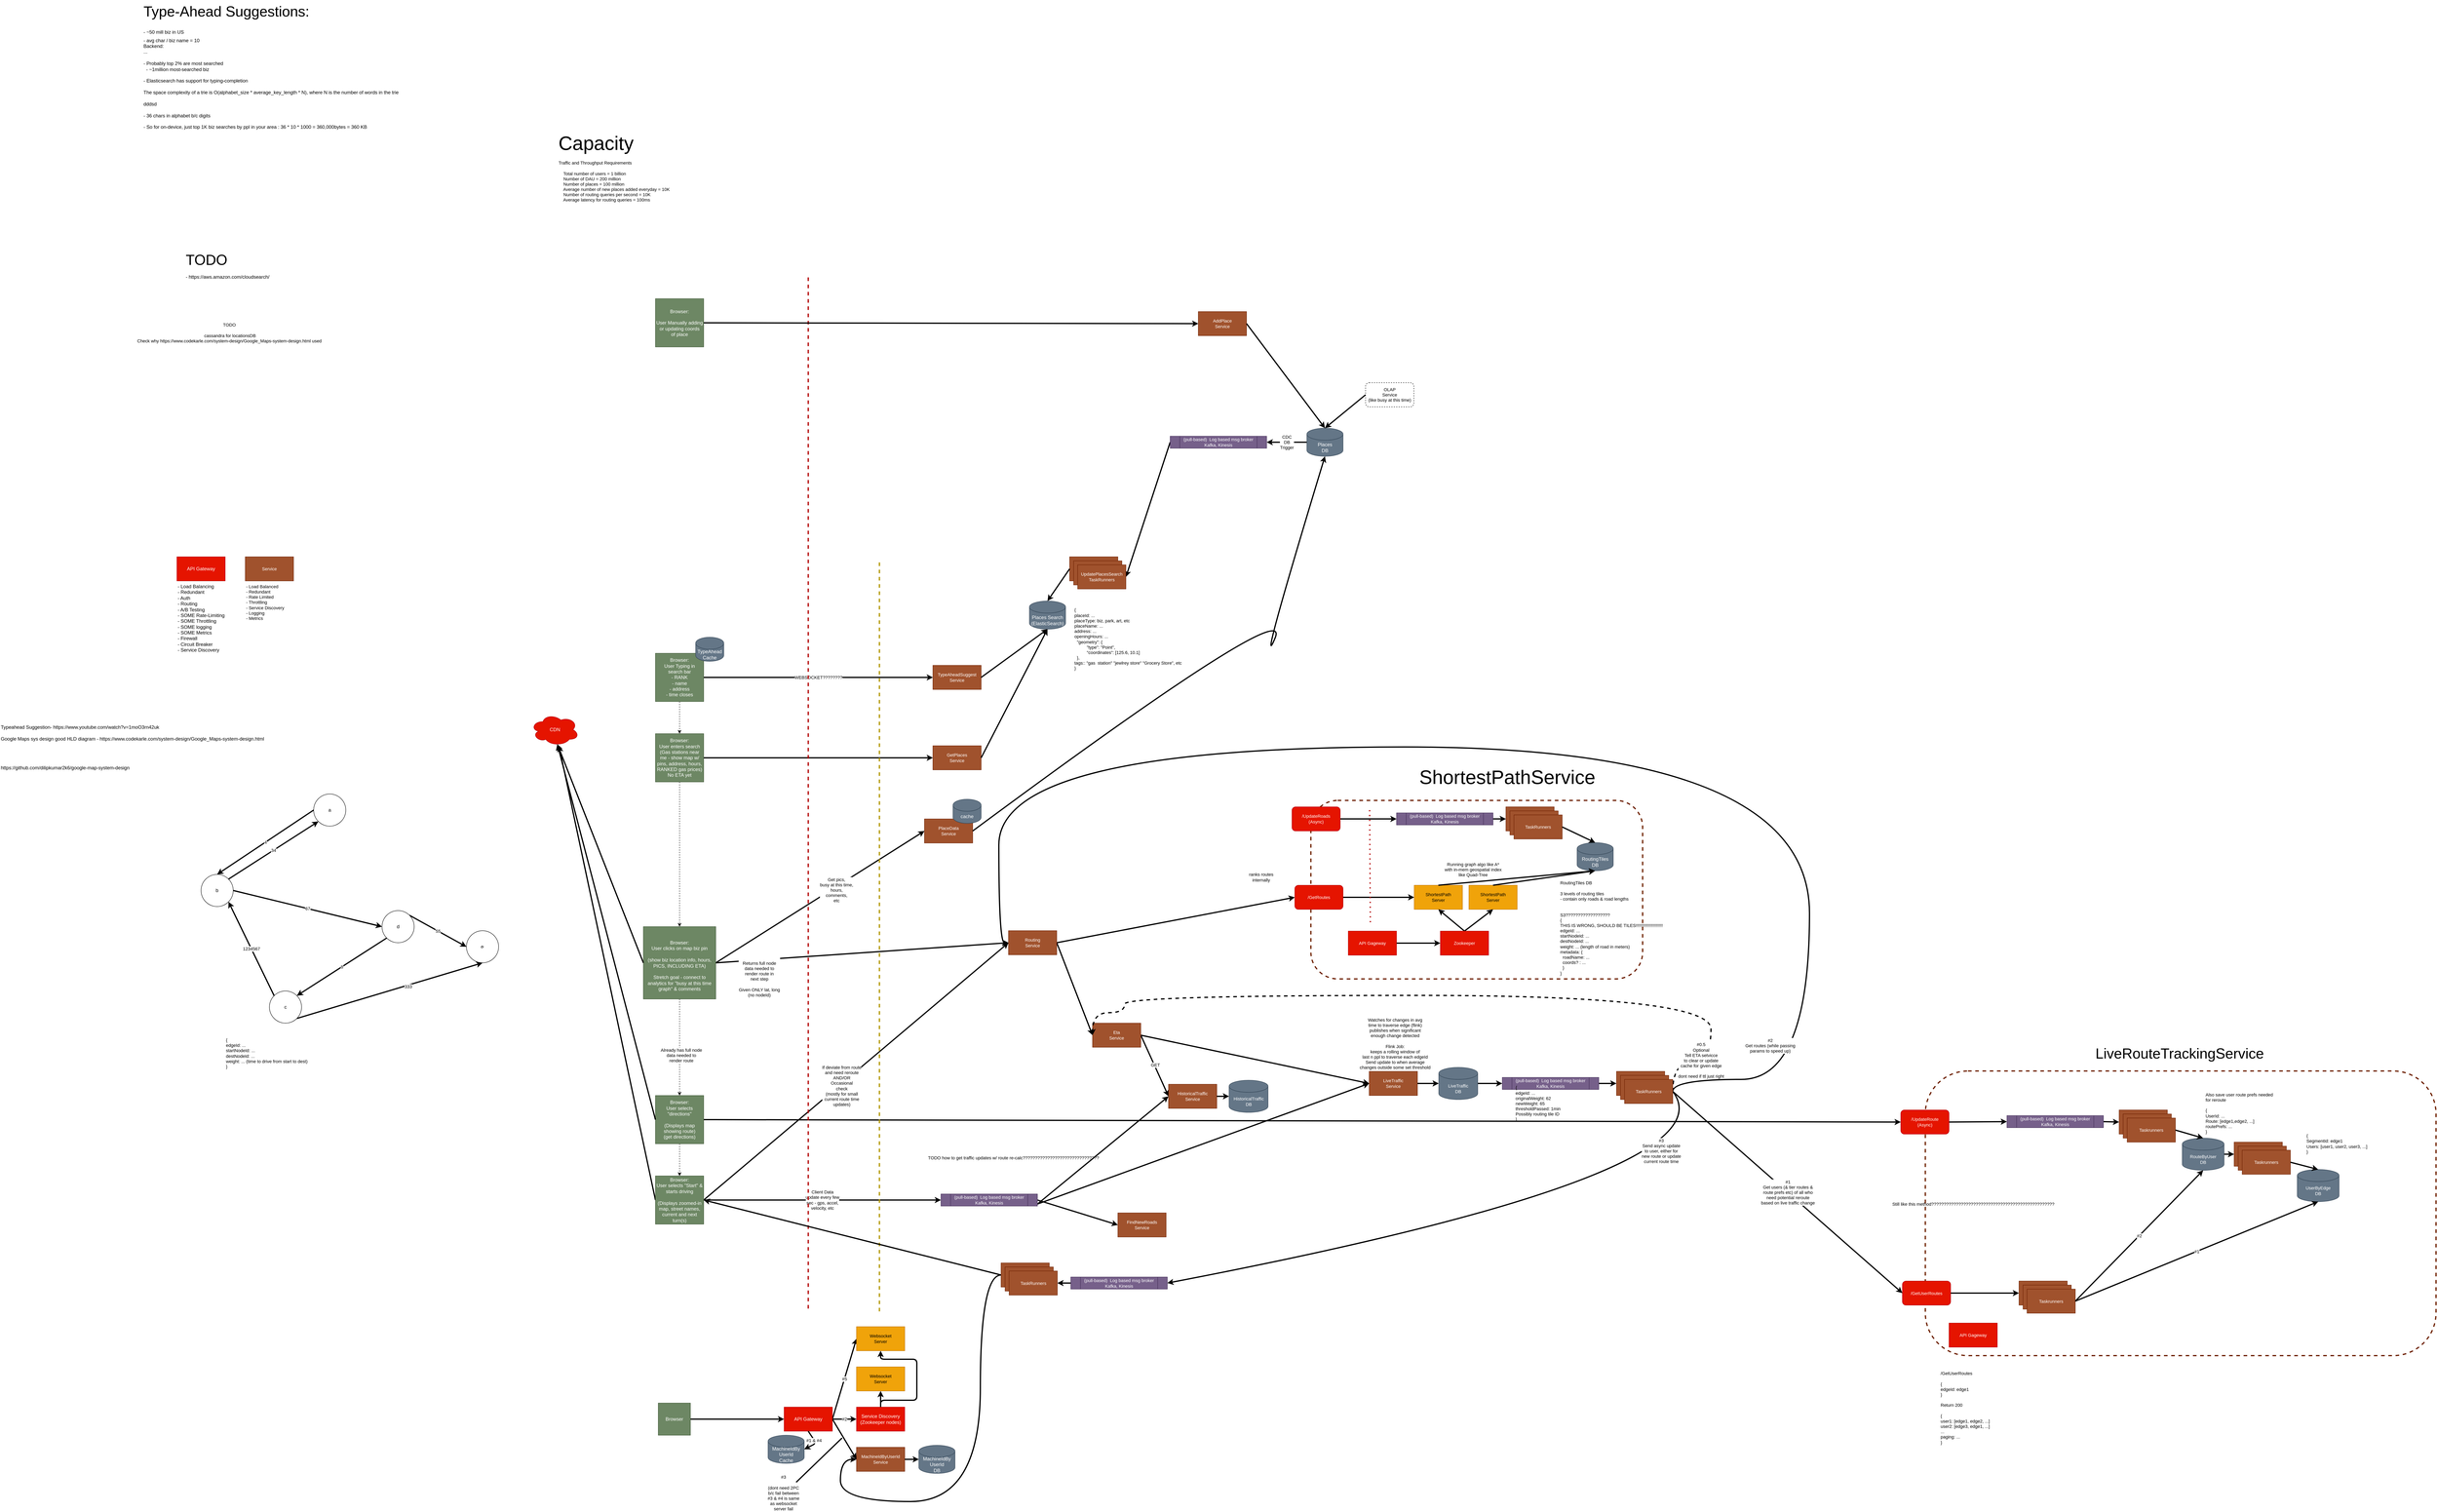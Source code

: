 <mxfile version="22.1.16" type="github">
  <diagram name="Page-1" id="2I9EhMeUA_te9yX8Prx0">
    <mxGraphModel dx="3245" dy="2454" grid="0" gridSize="10" guides="1" tooltips="1" connect="1" arrows="1" fold="1" page="0" pageScale="1" pageWidth="850" pageHeight="1100" math="0" shadow="0">
      <root>
        <mxCell id="0" />
        <mxCell id="1" parent="0" />
        <mxCell id="So-jFzFl0SxJRjuvLKv8-473" value="" style="rounded=1;whiteSpace=wrap;html=1;fontFamily=Helvetica;fontSize=11;fontColor=#ffffff;strokeWidth=3;dashed=1;fillColor=none;strokeColor=#6D1F00;" parent="1" vertex="1">
          <mxGeometry x="1660" y="436" width="825" height="444" as="geometry" />
        </mxCell>
        <mxCell id="So-jFzFl0SxJRjuvLKv8-206" value="" style="rounded=1;whiteSpace=wrap;html=1;fontFamily=Helvetica;fontSize=11;fontColor=#ffffff;strokeWidth=3;dashed=1;fillColor=none;strokeColor=#6D1F00;" parent="1" vertex="1">
          <mxGeometry x="3188" y="1109" width="1270" height="708" as="geometry" />
        </mxCell>
        <mxCell id="7P7Zeam2r1IZ2mJIhG_Y-3" value="" style="edgeStyle=orthogonalEdgeStyle;rounded=0;orthogonalLoop=1;jettySize=auto;html=1;dashed=1;" parent="1" source="7P7Zeam2r1IZ2mJIhG_Y-1" target="7P7Zeam2r1IZ2mJIhG_Y-2" edge="1">
          <mxGeometry relative="1" as="geometry" />
        </mxCell>
        <mxCell id="7P7Zeam2r1IZ2mJIhG_Y-43" value="WEBSOCKET????????" style="edgeStyle=none;shape=connector;curved=1;rounded=1;orthogonalLoop=1;jettySize=auto;html=1;exitX=1;exitY=0.5;exitDx=0;exitDy=0;entryX=0;entryY=0.5;entryDx=0;entryDy=0;labelBackgroundColor=default;strokeColor=default;strokeWidth=3;align=center;verticalAlign=middle;fontFamily=Helvetica;fontSize=11;fontColor=default;endArrow=classic;" parent="1" source="7P7Zeam2r1IZ2mJIhG_Y-1" target="7P7Zeam2r1IZ2mJIhG_Y-42" edge="1">
          <mxGeometry relative="1" as="geometry" />
        </mxCell>
        <mxCell id="7P7Zeam2r1IZ2mJIhG_Y-1" value="Browser:&lt;br&gt;User Typing in&lt;br&gt;&lt;div&gt;search bar&lt;br&gt;&lt;/div&gt;&lt;div&gt;- RANK&lt;br&gt;- name&lt;br&gt;- address&lt;br&gt;- time closes&lt;br&gt;&lt;/div&gt;" style="whiteSpace=wrap;html=1;aspect=fixed;fillColor=#6d8764;fontColor=#ffffff;strokeColor=#3A5431;" parent="1" vertex="1">
          <mxGeometry x="30" y="70" width="120" height="120" as="geometry" />
        </mxCell>
        <mxCell id="7P7Zeam2r1IZ2mJIhG_Y-9" value="" style="edgeStyle=orthogonalEdgeStyle;rounded=0;orthogonalLoop=1;jettySize=auto;html=1;dashed=1;" parent="1" source="7P7Zeam2r1IZ2mJIhG_Y-2" target="7P7Zeam2r1IZ2mJIhG_Y-8" edge="1">
          <mxGeometry relative="1" as="geometry" />
        </mxCell>
        <mxCell id="7P7Zeam2r1IZ2mJIhG_Y-46" style="edgeStyle=none;shape=connector;curved=1;rounded=1;orthogonalLoop=1;jettySize=auto;html=1;exitX=1;exitY=0.5;exitDx=0;exitDy=0;entryX=0;entryY=0.5;entryDx=0;entryDy=0;labelBackgroundColor=default;strokeColor=default;strokeWidth=3;align=center;verticalAlign=middle;fontFamily=Helvetica;fontSize=11;fontColor=default;endArrow=classic;" parent="1" source="7P7Zeam2r1IZ2mJIhG_Y-2" target="7P7Zeam2r1IZ2mJIhG_Y-45" edge="1">
          <mxGeometry relative="1" as="geometry" />
        </mxCell>
        <mxCell id="7P7Zeam2r1IZ2mJIhG_Y-2" value="Browser:&lt;br&gt;User enters search (Gas stations near me - show map w/ pins, address, hours, RANKED gas prices)&lt;br&gt;No ETA yet" style="whiteSpace=wrap;html=1;aspect=fixed;fillColor=#6d8764;fontColor=#ffffff;strokeColor=#3A5431;" parent="1" vertex="1">
          <mxGeometry x="30" y="270" width="120" height="120" as="geometry" />
        </mxCell>
        <mxCell id="7P7Zeam2r1IZ2mJIhG_Y-12" value="" style="edgeStyle=orthogonalEdgeStyle;rounded=0;orthogonalLoop=1;jettySize=auto;html=1;dashed=1;" parent="1" source="7P7Zeam2r1IZ2mJIhG_Y-6" target="7P7Zeam2r1IZ2mJIhG_Y-11" edge="1">
          <mxGeometry relative="1" as="geometry" />
        </mxCell>
        <mxCell id="lKTFxl5HVEZFYznF9EYL-1" style="rounded=0;orthogonalLoop=1;jettySize=auto;html=1;exitX=1;exitY=0.5;exitDx=0;exitDy=0;entryX=0;entryY=0.5;entryDx=0;entryDy=0;strokeWidth=3;" edge="1" parent="1" source="7P7Zeam2r1IZ2mJIhG_Y-6" target="So-jFzFl0SxJRjuvLKv8-208">
          <mxGeometry relative="1" as="geometry" />
        </mxCell>
        <mxCell id="7P7Zeam2r1IZ2mJIhG_Y-6" value="Browser:&lt;br&gt;User selects &quot;directions&quot;&lt;br&gt; &lt;br&gt;(Displays map showing route)&lt;br&gt;(get directions)" style="whiteSpace=wrap;html=1;aspect=fixed;fillColor=#6d8764;fontColor=#ffffff;strokeColor=#3A5431;" parent="1" vertex="1">
          <mxGeometry x="30" y="1170" width="120" height="120" as="geometry" />
        </mxCell>
        <mxCell id="7P7Zeam2r1IZ2mJIhG_Y-10" value="" style="edgeStyle=orthogonalEdgeStyle;rounded=0;orthogonalLoop=1;jettySize=auto;html=1;dashed=1;" parent="1" source="7P7Zeam2r1IZ2mJIhG_Y-8" target="7P7Zeam2r1IZ2mJIhG_Y-6" edge="1">
          <mxGeometry relative="1" as="geometry" />
        </mxCell>
        <mxCell id="iXKo_MBIXvuYCFxhrPrw-88" value="Already has full node&lt;br&gt;data needed to &lt;br&gt;render route" style="edgeLabel;html=1;align=center;verticalAlign=middle;resizable=0;points=[];fontSize=11;fontFamily=Helvetica;fontColor=default;" parent="7P7Zeam2r1IZ2mJIhG_Y-10" vertex="1" connectable="0">
          <mxGeometry x="0.163" y="4" relative="1" as="geometry">
            <mxPoint as="offset" />
          </mxGeometry>
        </mxCell>
        <mxCell id="iXKo_MBIXvuYCFxhrPrw-59" style="edgeStyle=none;shape=connector;rounded=1;orthogonalLoop=1;jettySize=auto;html=1;exitX=1;exitY=0.5;exitDx=0;exitDy=0;entryX=0;entryY=0.5;entryDx=0;entryDy=0;labelBackgroundColor=default;strokeColor=default;strokeWidth=3;align=center;verticalAlign=middle;fontFamily=Helvetica;fontSize=11;fontColor=default;endArrow=classic;" parent="1" source="7P7Zeam2r1IZ2mJIhG_Y-8" target="iXKo_MBIXvuYCFxhrPrw-58" edge="1">
          <mxGeometry relative="1" as="geometry" />
        </mxCell>
        <mxCell id="iXKo_MBIXvuYCFxhrPrw-78" value="Get pics,&lt;br&gt;&lt;div&gt;busy at this time,&lt;/div&gt;&lt;div&gt;hours, &lt;br&gt;comments,&lt;/div&gt;&lt;div&gt;etc&lt;br&gt;&lt;/div&gt;" style="edgeLabel;html=1;align=center;verticalAlign=middle;resizable=0;points=[];fontSize=11;fontFamily=Helvetica;fontColor=default;" parent="iXKo_MBIXvuYCFxhrPrw-59" vertex="1" connectable="0">
          <mxGeometry x="0.015" y="-1" relative="1" as="geometry">
            <mxPoint x="36" y="-16" as="offset" />
          </mxGeometry>
        </mxCell>
        <mxCell id="lKTFxl5HVEZFYznF9EYL-7" value="&#xa;Returns full node&lt;br&gt;data needed to &lt;br&gt;render route in&lt;br&gt;next step&lt;br&gt;&lt;br&gt;&lt;div&gt;Given ONLY lat, long&lt;/div&gt;&lt;div&gt;(no nodeId)&lt;br&gt;&lt;/div&gt;&#xa;&#xa;" style="edgeStyle=none;shape=connector;rounded=0;orthogonalLoop=1;jettySize=auto;html=1;exitX=1;exitY=0.5;exitDx=0;exitDy=0;entryX=0;entryY=0.5;entryDx=0;entryDy=0;labelBackgroundColor=default;strokeColor=default;strokeWidth=3;align=center;verticalAlign=middle;fontFamily=Helvetica;fontSize=11;fontColor=default;endArrow=classic;" edge="1" parent="1" source="7P7Zeam2r1IZ2mJIhG_Y-8" target="lKTFxl5HVEZFYznF9EYL-3">
          <mxGeometry x="-0.713" y="-54" relative="1" as="geometry">
            <mxPoint as="offset" />
          </mxGeometry>
        </mxCell>
        <mxCell id="7P7Zeam2r1IZ2mJIhG_Y-8" value="&lt;br&gt;Browser:&lt;br&gt;User clicks on map biz pin &lt;br&gt;&lt;br&gt;(show biz location info, hours, PICS, INCLUDING ETA)&lt;br&gt;&lt;br&gt;Stretch goal - connect to analytics for &quot;busy at this time graph&quot; &amp;amp; comments&lt;br&gt;" style="whiteSpace=wrap;html=1;aspect=fixed;fillColor=#6d8764;fontColor=#ffffff;strokeColor=#3A5431;" parent="1" vertex="1">
          <mxGeometry y="750" width="180" height="180" as="geometry" />
        </mxCell>
        <mxCell id="iXKo_MBIXvuYCFxhrPrw-90" style="edgeStyle=none;shape=connector;rounded=1;orthogonalLoop=1;jettySize=auto;html=1;exitX=0;exitY=0.5;exitDx=0;exitDy=0;labelBackgroundColor=default;strokeColor=default;strokeWidth=3;align=center;verticalAlign=middle;fontFamily=Helvetica;fontSize=11;fontColor=default;endArrow=classic;" parent="1" source="7P7Zeam2r1IZ2mJIhG_Y-11" edge="1">
          <mxGeometry relative="1" as="geometry">
            <mxPoint x="-210" y="300" as="targetPoint" />
          </mxGeometry>
        </mxCell>
        <mxCell id="iXKo_MBIXvuYCFxhrPrw-94" value="Client Data&lt;br&gt;update every few&lt;br&gt;sec - gps, accel,&lt;br&gt;velocity, etc" style="edgeStyle=none;shape=connector;rounded=1;orthogonalLoop=1;jettySize=auto;html=1;exitX=1;exitY=0.5;exitDx=0;exitDy=0;entryX=0;entryY=0.5;entryDx=0;entryDy=0;labelBackgroundColor=default;strokeColor=default;strokeWidth=3;align=center;verticalAlign=middle;fontFamily=Helvetica;fontSize=11;fontColor=default;endArrow=classic;" parent="1" source="7P7Zeam2r1IZ2mJIhG_Y-11" target="iXKo_MBIXvuYCFxhrPrw-93" edge="1">
          <mxGeometry relative="1" as="geometry" />
        </mxCell>
        <mxCell id="lKTFxl5HVEZFYznF9EYL-70" value="&lt;div&gt;If deviate from route&lt;br&gt;and need reroute&lt;br&gt;AND/OR&lt;br&gt;Occasional&lt;/div&gt;&lt;div&gt;check &lt;br&gt;(mostly for small&lt;br&gt;current route time&lt;br&gt;updates)&lt;br&gt;&lt;/div&gt;" style="edgeStyle=none;shape=connector;curved=1;rounded=0;orthogonalLoop=1;jettySize=auto;html=1;exitX=1;exitY=0.5;exitDx=0;exitDy=0;entryX=0;entryY=0.5;entryDx=0;entryDy=0;labelBackgroundColor=default;strokeColor=default;strokeWidth=3;align=center;verticalAlign=middle;fontFamily=Helvetica;fontSize=11;fontColor=default;endArrow=classic;" edge="1" parent="1" source="7P7Zeam2r1IZ2mJIhG_Y-11" target="lKTFxl5HVEZFYznF9EYL-3">
          <mxGeometry x="-0.101" y="-5" relative="1" as="geometry">
            <mxPoint x="-1" as="offset" />
          </mxGeometry>
        </mxCell>
        <mxCell id="7P7Zeam2r1IZ2mJIhG_Y-11" value="Browser:&lt;br&gt;User selects &quot;Start&quot; &amp;amp; starts driving&lt;br&gt; &lt;br&gt;(Displays zoomed-in map, street names, current and next turn(s)" style="whiteSpace=wrap;html=1;aspect=fixed;fillColor=#6d8764;fontColor=#ffffff;strokeColor=#3A5431;" parent="1" vertex="1">
          <mxGeometry x="30" y="1370" width="120" height="120" as="geometry" />
        </mxCell>
        <mxCell id="7P7Zeam2r1IZ2mJIhG_Y-14" value="Typeahead Suggestion- https://www.youtube.com/watch?v=1moO3rn42uk&#xa;&#xa;Google Maps sys design good HLD diagram - https://www.codekarle.com/system-design/Google_Maps-system-design.html&#xa;&#xa;&#xa;&#xa;&#xa;https://github.com/dilipkumar2k6/google-map-system-design&#xa;&#xa;" style="text;whiteSpace=wrap;" parent="1" vertex="1">
          <mxGeometry x="-1600" y="240" width="760" height="40" as="geometry" />
        </mxCell>
        <mxCell id="7P7Zeam2r1IZ2mJIhG_Y-15" value="&lt;div style=&quot;font-size: 36px;&quot; align=&quot;left&quot;&gt;&lt;font style=&quot;font-size: 36px;&quot;&gt;Type-Ahead Suggestions:&lt;br&gt;&lt;font style=&quot;font-size: 12px;&quot;&gt;- ~50 mill biz in US&lt;/font&gt;&lt;/font&gt;&lt;/div&gt;&lt;div align=&quot;left&quot;&gt;&lt;font style=&quot;font-size: 12px;&quot;&gt;&lt;font style=&quot;font-size: 12px;&quot;&gt;- avg char / biz name = 10&lt;br&gt;Backend:&lt;/font&gt;&lt;/font&gt;&lt;/div&gt;&lt;div align=&quot;left&quot;&gt;&lt;font style=&quot;font-size: 12px;&quot;&gt;&lt;font style=&quot;font-size: 12px;&quot;&gt;...&lt;br&gt;&lt;/font&gt;&lt;/font&gt;&lt;/div&gt;&lt;div align=&quot;left&quot;&gt;&lt;font style=&quot;font-size: 12px;&quot;&gt;&lt;font style=&quot;font-size: 12px;&quot;&gt;&lt;br&gt;&lt;/font&gt;&lt;/font&gt;&lt;/div&gt;&lt;div align=&quot;left&quot;&gt;&lt;font style=&quot;font-size: 12px;&quot;&gt;&lt;font style=&quot;font-size: 12px;&quot;&gt;- Probably top 2% are most searched&lt;/font&gt;&lt;/font&gt;&lt;/div&gt;&lt;div align=&quot;left&quot;&gt;&lt;font style=&quot;font-size: 12px;&quot;&gt;&lt;font style=&quot;font-size: 12px;&quot;&gt;&amp;nbsp; - ~1million most-searched biz&lt;/font&gt;&lt;/font&gt;&lt;/div&gt;&lt;div align=&quot;left&quot;&gt;&lt;font style=&quot;font-size: 12px;&quot;&gt;&lt;font style=&quot;font-size: 12px;&quot;&gt;&lt;br&gt;&lt;/font&gt;&lt;/font&gt;&lt;/div&gt;&lt;div align=&quot;left&quot;&gt;&lt;font style=&quot;font-size: 12px;&quot;&gt;&lt;font style=&quot;font-size: 12px;&quot;&gt;- Elasticsearch has support for typing-completion&lt;br&gt;&lt;/font&gt;&lt;/font&gt;&lt;/div&gt;&lt;div align=&quot;left&quot;&gt;&lt;font style=&quot;font-size: 12px;&quot;&gt;&lt;font style=&quot;font-size: 12px;&quot;&gt;&lt;br&gt;&lt;/font&gt;&lt;/font&gt;&lt;/div&gt;&lt;div align=&quot;left&quot;&gt;&lt;font style=&quot;font-size: 12px;&quot;&gt;&lt;font style=&quot;font-size: 12px;&quot;&gt;The space complexity of a trie is O(alphabet_size * average_key_length * N), where N is the number of words in the trie&lt;br&gt;&lt;/font&gt;&lt;/font&gt;&lt;/div&gt;&lt;div align=&quot;left&quot;&gt;&lt;font style=&quot;font-size: 12px;&quot;&gt;&lt;font style=&quot;font-size: 12px;&quot;&gt;&amp;nbsp; &lt;br&gt;&lt;/font&gt;&lt;/font&gt;&lt;/div&gt;&lt;div align=&quot;left&quot;&gt;&lt;font style=&quot;font-size: 12px;&quot;&gt;dddsd&lt;br&gt;&lt;/font&gt;&lt;/div&gt;&lt;div&gt;&lt;br&gt;&lt;/div&gt;&lt;div&gt;- 36 chars in alphabet b/c digits&lt;/div&gt;&lt;div&gt;&lt;br&gt;&lt;/div&gt;&lt;div&gt;- So for on-device, just top 1K biz searches by ppl in your area : 36 * 10 * 1000 = 360,000bytes = 360 KB&lt;br&gt;&lt;/div&gt;" style="text;html=1;align=left;verticalAlign=middle;resizable=0;points=[];autosize=1;strokeColor=none;fillColor=none;" parent="1" vertex="1">
          <mxGeometry x="-1245" y="-1555" width="663" height="329" as="geometry" />
        </mxCell>
        <mxCell id="7P7Zeam2r1IZ2mJIhG_Y-17" value="TypeAhead&lt;br&gt;Cache" style="shape=cylinder3;whiteSpace=wrap;html=1;boundedLbl=1;backgroundOutline=1;size=15;fillColor=#647687;fontColor=#ffffff;strokeColor=#314354;" parent="1" vertex="1">
          <mxGeometry x="130" y="30" width="70" height="60" as="geometry" />
        </mxCell>
        <mxCell id="7P7Zeam2r1IZ2mJIhG_Y-18" value="&lt;div style=&quot;font-size: 36px;&quot; align=&quot;left&quot;&gt;TODO&lt;/div&gt;&lt;div align=&quot;left&quot;&gt;&lt;br&gt;&lt;/div&gt;&lt;div align=&quot;left&quot;&gt;- https://aws.amazon.com/cloudsearch/&lt;br&gt;&lt;/div&gt;" style="text;html=1;align=left;verticalAlign=middle;resizable=0;points=[];autosize=1;strokeColor=none;fillColor=none;" parent="1" vertex="1">
          <mxGeometry x="-1140" y="-940" width="240" height="90" as="geometry" />
        </mxCell>
        <mxCell id="7P7Zeam2r1IZ2mJIhG_Y-19" value="CDN" style="ellipse;shape=cloud;whiteSpace=wrap;html=1;fillColor=#e51400;fontColor=#ffffff;strokeColor=#B20000;" parent="1" vertex="1">
          <mxGeometry x="-280" y="220" width="120" height="80" as="geometry" />
        </mxCell>
        <mxCell id="7P7Zeam2r1IZ2mJIhG_Y-23" value="API Gateway" style="rounded=0;whiteSpace=wrap;html=1;fillColor=#e51400;fontColor=#ffffff;strokeColor=#B20000;" parent="1" vertex="1">
          <mxGeometry x="-1160" y="-170" width="120" height="60" as="geometry" />
        </mxCell>
        <mxCell id="7P7Zeam2r1IZ2mJIhG_Y-24" value="&lt;div align=&quot;left&quot;&gt;- Load Balancing&lt;/div&gt;&lt;div align=&quot;left&quot;&gt;- Redundant&lt;/div&gt;&lt;div align=&quot;left&quot;&gt;- Auth&lt;/div&gt;&lt;div align=&quot;left&quot;&gt;- Routing&lt;/div&gt;&lt;div align=&quot;left&quot;&gt;- A/B Testing&lt;/div&gt;&lt;div align=&quot;left&quot;&gt;- SOME Rate-Limiting&lt;/div&gt;&lt;div align=&quot;left&quot;&gt;- SOME Throttling&lt;/div&gt;&lt;div align=&quot;left&quot;&gt;- SOME logging&lt;/div&gt;&lt;div align=&quot;left&quot;&gt;- SOME Metrics&lt;/div&gt;&lt;div align=&quot;left&quot;&gt;- Firewall&lt;/div&gt;&lt;div align=&quot;left&quot;&gt;- Circuit Breaker&lt;/div&gt;&lt;div align=&quot;left&quot;&gt;- Service Discovery&lt;br&gt;&lt;/div&gt;&lt;div align=&quot;left&quot;&gt;&lt;br&gt;&lt;/div&gt;" style="text;html=1;align=left;verticalAlign=middle;resizable=0;points=[];autosize=1;strokeColor=none;fillColor=none;" parent="1" vertex="1">
          <mxGeometry x="-1160" y="-110" width="140" height="200" as="geometry" />
        </mxCell>
        <mxCell id="7P7Zeam2r1IZ2mJIhG_Y-25" value="" style="endArrow=none;dashed=1;html=1;rounded=0;fillColor=#e51400;strokeColor=#B20000;strokeWidth=3;" parent="1" edge="1">
          <mxGeometry width="50" height="50" relative="1" as="geometry">
            <mxPoint x="410" y="1700" as="sourcePoint" />
            <mxPoint x="410" y="-870" as="targetPoint" />
          </mxGeometry>
        </mxCell>
        <mxCell id="7P7Zeam2r1IZ2mJIhG_Y-26" value="Places Search&lt;br&gt;(ElasticSearch)" style="shape=cylinder3;whiteSpace=wrap;html=1;boundedLbl=1;backgroundOutline=1;size=15;fillColor=#647687;fontColor=#ffffff;strokeColor=#314354;" parent="1" vertex="1">
          <mxGeometry x="960" y="-60" width="90" height="70" as="geometry" />
        </mxCell>
        <mxCell id="iXKo_MBIXvuYCFxhrPrw-63" value="CDC&lt;br&gt;DB&lt;br&gt;Trigger" style="edgeStyle=none;shape=connector;rounded=1;orthogonalLoop=1;jettySize=auto;html=1;exitX=0;exitY=0.5;exitDx=0;exitDy=0;exitPerimeter=0;entryX=1;entryY=0.5;entryDx=0;entryDy=0;labelBackgroundColor=default;strokeColor=default;strokeWidth=3;align=center;verticalAlign=middle;fontFamily=Helvetica;fontSize=11;fontColor=default;endArrow=classic;" parent="1" source="7P7Zeam2r1IZ2mJIhG_Y-27" target="iXKo_MBIXvuYCFxhrPrw-62" edge="1">
          <mxGeometry relative="1" as="geometry" />
        </mxCell>
        <mxCell id="7P7Zeam2r1IZ2mJIhG_Y-27" value="Places&lt;br&gt;DB&lt;br&gt;" style="shape=cylinder3;whiteSpace=wrap;html=1;boundedLbl=1;backgroundOutline=1;size=15;fillColor=#647687;fontColor=#ffffff;strokeColor=#314354;" parent="1" vertex="1">
          <mxGeometry x="1650" y="-490" width="90" height="70" as="geometry" />
        </mxCell>
        <mxCell id="7P7Zeam2r1IZ2mJIhG_Y-31" value="AddPlace&lt;br&gt;Service" style="rounded=0;whiteSpace=wrap;html=1;fontFamily=Helvetica;fontSize=11;fontColor=#ffffff;fillColor=#a0522d;strokeColor=#6D1F00;" parent="1" vertex="1">
          <mxGeometry x="1380" y="-780" width="120" height="60" as="geometry" />
        </mxCell>
        <mxCell id="7P7Zeam2r1IZ2mJIhG_Y-32" style="edgeStyle=none;shape=connector;curved=1;rounded=1;orthogonalLoop=1;jettySize=auto;html=1;exitX=1;exitY=0.5;exitDx=0;exitDy=0;entryX=0.5;entryY=0;entryDx=0;entryDy=0;entryPerimeter=0;labelBackgroundColor=default;strokeColor=default;strokeWidth=3;align=center;verticalAlign=middle;fontFamily=Helvetica;fontSize=11;fontColor=default;endArrow=classic;" parent="1" source="7P7Zeam2r1IZ2mJIhG_Y-31" target="7P7Zeam2r1IZ2mJIhG_Y-27" edge="1">
          <mxGeometry relative="1" as="geometry" />
        </mxCell>
        <mxCell id="7P7Zeam2r1IZ2mJIhG_Y-34" value="Service" style="rounded=0;whiteSpace=wrap;html=1;fontFamily=Helvetica;fontSize=11;fontColor=#ffffff;fillColor=#a0522d;strokeColor=#6D1F00;" parent="1" vertex="1">
          <mxGeometry x="-990" y="-170" width="120" height="60" as="geometry" />
        </mxCell>
        <mxCell id="7P7Zeam2r1IZ2mJIhG_Y-35" value="&lt;div align=&quot;left&quot;&gt;- Load Balanced&lt;/div&gt;&lt;div align=&quot;left&quot;&gt;- Redundant&lt;br&gt;&lt;/div&gt;&lt;div align=&quot;left&quot;&gt;- Rate Limited&lt;/div&gt;&lt;div align=&quot;left&quot;&gt;- Throttling&lt;/div&gt;&lt;div align=&quot;left&quot;&gt;- Service Discovery&lt;/div&gt;&lt;div align=&quot;left&quot;&gt;- Logging&lt;/div&gt;&lt;div align=&quot;left&quot;&gt;- Metrics&lt;/div&gt;&lt;div align=&quot;left&quot;&gt;&lt;br&gt;&lt;/div&gt;" style="text;html=1;align=left;verticalAlign=middle;resizable=0;points=[];autosize=1;strokeColor=none;fillColor=none;fontSize=11;fontFamily=Helvetica;fontColor=default;" parent="1" vertex="1">
          <mxGeometry x="-990" y="-110" width="120" height="120" as="geometry" />
        </mxCell>
        <mxCell id="7P7Zeam2r1IZ2mJIhG_Y-36" value="&lt;div align=&quot;left&quot;&gt;{&lt;/div&gt;&lt;div align=&quot;left&quot;&gt;placeId: ...&lt;/div&gt;&lt;div align=&quot;left&quot;&gt;placeType: biz, park, art, etc&lt;br&gt;&lt;/div&gt;&lt;div align=&quot;left&quot;&gt;placeName: ...&lt;/div&gt;&lt;div align=&quot;left&quot;&gt;address: ...&lt;/div&gt;&lt;div align=&quot;left&quot;&gt;openingHours: ...&lt;/div&gt;&lt;div align=&quot;left&quot;&gt;&amp;nbsp; &quot;geometry&quot;: {&lt;br&gt;&amp;nbsp;&amp;nbsp;&lt;span style=&quot;white-space: pre;&quot;&gt;&#x9;&lt;/span&gt;&amp;nbsp; &quot;type&quot;: &quot;Point&quot;,&lt;br&gt;&lt;span style=&quot;white-space: pre;&quot;&gt;&#x9;&lt;/span&gt;&amp;nbsp; &quot;coordinates&quot;: [125.6, 10.1]&lt;br&gt;&amp;nbsp; },&lt;/div&gt;&lt;div align=&quot;left&quot;&gt;tags:: &quot;gas&amp;nbsp; station&quot; &quot;jewlrey store&quot; &quot;Grocery Store&quot;, etc&lt;/div&gt;&lt;div align=&quot;left&quot;&gt;}&lt;br&gt;&lt;/div&gt;" style="text;html=1;align=left;verticalAlign=middle;resizable=0;points=[];autosize=1;strokeColor=none;fillColor=none;fontSize=11;fontFamily=Helvetica;fontColor=default;" parent="1" vertex="1">
          <mxGeometry x="1070" y="-50" width="310" height="170" as="geometry" />
        </mxCell>
        <mxCell id="7P7Zeam2r1IZ2mJIhG_Y-42" value="TypeAheadSuggest&lt;br&gt;Service" style="rounded=0;whiteSpace=wrap;html=1;fontFamily=Helvetica;fontSize=11;fontColor=#ffffff;fillColor=#a0522d;strokeColor=#6D1F00;" parent="1" vertex="1">
          <mxGeometry x="720" y="100" width="120" height="60" as="geometry" />
        </mxCell>
        <mxCell id="7P7Zeam2r1IZ2mJIhG_Y-45" value="GetPlaces&lt;br&gt;Service" style="rounded=0;whiteSpace=wrap;html=1;fontFamily=Helvetica;fontSize=11;fontColor=#ffffff;fillColor=#a0522d;strokeColor=#6D1F00;" parent="1" vertex="1">
          <mxGeometry x="720" y="300" width="120" height="60" as="geometry" />
        </mxCell>
        <mxCell id="iXKo_MBIXvuYCFxhrPrw-1" style="orthogonalLoop=1;jettySize=auto;html=1;exitX=0;exitY=0.5;exitDx=0;exitDy=0;entryX=0.55;entryY=0.95;entryDx=0;entryDy=0;entryPerimeter=0;strokeWidth=3;" parent="1" source="7P7Zeam2r1IZ2mJIhG_Y-8" target="7P7Zeam2r1IZ2mJIhG_Y-19" edge="1">
          <mxGeometry relative="1" as="geometry" />
        </mxCell>
        <mxCell id="iXKo_MBIXvuYCFxhrPrw-7" value="&lt;div align=&quot;left&quot;&gt;{&lt;/div&gt;&lt;div align=&quot;left&quot;&gt;edgeId: ...&lt;/div&gt;&lt;div align=&quot;left&quot;&gt;startNodeId: ...&lt;/div&gt;&lt;div align=&quot;left&quot;&gt;destNodeId: ...&lt;/div&gt;&lt;div align=&quot;left&quot;&gt;weight: ... (time to drive from start to dest)&lt;br&gt;&lt;/div&gt;&lt;div align=&quot;left&quot;&gt;}&lt;br&gt;&lt;/div&gt;" style="text;html=1;align=left;verticalAlign=middle;resizable=0;points=[];autosize=1;strokeColor=none;fillColor=none;fontSize=11;fontFamily=Helvetica;fontColor=default;" parent="1" vertex="1">
          <mxGeometry x="-1040" y="1020" width="240" height="90" as="geometry" />
        </mxCell>
        <mxCell id="iXKo_MBIXvuYCFxhrPrw-8" value="&lt;div&gt;TODO&lt;/div&gt;&lt;div&gt;&lt;br&gt;&lt;/div&gt;&lt;div&gt;&amp;nbsp;cassandra for locationsDB&lt;br&gt;Check why https://www.codekarle.com/system-design/Google_Maps-system-design.html used &lt;/div&gt;" style="text;html=1;align=center;verticalAlign=middle;resizable=0;points=[];autosize=1;strokeColor=none;fillColor=none;fontSize=11;fontFamily=Helvetica;fontColor=default;" parent="1" vertex="1">
          <mxGeometry x="-1280" y="-762" width="500" height="70" as="geometry" />
        </mxCell>
        <mxCell id="iXKo_MBIXvuYCFxhrPrw-58" value="PlaceData&lt;br&gt;Service" style="rounded=0;whiteSpace=wrap;html=1;fontFamily=Helvetica;fontSize=11;fontColor=#ffffff;fillColor=#a0522d;strokeColor=#6D1F00;" parent="1" vertex="1">
          <mxGeometry x="699" y="482" width="120" height="60" as="geometry" />
        </mxCell>
        <mxCell id="iXKo_MBIXvuYCFxhrPrw-69" style="edgeStyle=none;shape=connector;rounded=1;orthogonalLoop=1;jettySize=auto;html=1;exitX=0;exitY=0.5;exitDx=0;exitDy=0;entryX=1;entryY=0.5;entryDx=0;entryDy=0;labelBackgroundColor=default;strokeColor=default;strokeWidth=3;align=center;verticalAlign=middle;fontFamily=Helvetica;fontSize=11;fontColor=default;endArrow=classic;" parent="1" source="iXKo_MBIXvuYCFxhrPrw-62" target="iXKo_MBIXvuYCFxhrPrw-67" edge="1">
          <mxGeometry relative="1" as="geometry" />
        </mxCell>
        <mxCell id="iXKo_MBIXvuYCFxhrPrw-62" value="(pull-based)&amp;nbsp; Log based msg broker&lt;br&gt;Kafka, Kinesis" style="shape=process;whiteSpace=wrap;html=1;backgroundOutline=1;fontFamily=Helvetica;fontSize=11;fontColor=#ffffff;fillColor=#76608a;strokeColor=#432D57;" parent="1" vertex="1">
          <mxGeometry x="1310" y="-470" width="240" height="30" as="geometry" />
        </mxCell>
        <mxCell id="iXKo_MBIXvuYCFxhrPrw-65" value="" style="rounded=0;whiteSpace=wrap;html=1;fontFamily=Helvetica;fontSize=11;fontColor=#ffffff;fillColor=#a0522d;strokeColor=#6D1F00;" parent="1" vertex="1">
          <mxGeometry x="1060" y="-170" width="120" height="60" as="geometry" />
        </mxCell>
        <mxCell id="iXKo_MBIXvuYCFxhrPrw-66" value="" style="rounded=0;whiteSpace=wrap;html=1;fontFamily=Helvetica;fontSize=11;fontColor=#ffffff;fillColor=#a0522d;strokeColor=#6D1F00;" parent="1" vertex="1">
          <mxGeometry x="1070" y="-160" width="120" height="60" as="geometry" />
        </mxCell>
        <mxCell id="iXKo_MBIXvuYCFxhrPrw-67" value="UpdatePlacesSearch&lt;br&gt;TaskRunners" style="rounded=0;whiteSpace=wrap;html=1;fontFamily=Helvetica;fontSize=11;fontColor=#ffffff;fillColor=#a0522d;strokeColor=#6D1F00;" parent="1" vertex="1">
          <mxGeometry x="1080" y="-150" width="120" height="60" as="geometry" />
        </mxCell>
        <mxCell id="iXKo_MBIXvuYCFxhrPrw-68" style="edgeStyle=none;shape=connector;rounded=1;orthogonalLoop=1;jettySize=auto;html=1;exitX=0;exitY=0.5;exitDx=0;exitDy=0;entryX=0.5;entryY=0;entryDx=0;entryDy=0;entryPerimeter=0;labelBackgroundColor=default;strokeColor=default;strokeWidth=3;align=center;verticalAlign=middle;fontFamily=Helvetica;fontSize=11;fontColor=default;endArrow=classic;" parent="1" source="iXKo_MBIXvuYCFxhrPrw-65" target="7P7Zeam2r1IZ2mJIhG_Y-26" edge="1">
          <mxGeometry relative="1" as="geometry" />
        </mxCell>
        <mxCell id="iXKo_MBIXvuYCFxhrPrw-75" style="edgeStyle=none;shape=connector;rounded=1;orthogonalLoop=1;jettySize=auto;html=1;exitX=1;exitY=0.5;exitDx=0;exitDy=0;entryX=0.5;entryY=1;entryDx=0;entryDy=0;entryPerimeter=0;labelBackgroundColor=default;strokeColor=default;strokeWidth=3;align=center;verticalAlign=middle;fontFamily=Helvetica;fontSize=11;fontColor=default;endArrow=classic;" parent="1" source="7P7Zeam2r1IZ2mJIhG_Y-42" target="7P7Zeam2r1IZ2mJIhG_Y-26" edge="1">
          <mxGeometry relative="1" as="geometry" />
        </mxCell>
        <mxCell id="iXKo_MBIXvuYCFxhrPrw-76" style="edgeStyle=none;shape=connector;rounded=1;orthogonalLoop=1;jettySize=auto;html=1;exitX=1;exitY=0.5;exitDx=0;exitDy=0;entryX=0.5;entryY=1;entryDx=0;entryDy=0;entryPerimeter=0;labelBackgroundColor=default;strokeColor=default;strokeWidth=3;align=center;verticalAlign=middle;fontFamily=Helvetica;fontSize=11;fontColor=default;endArrow=classic;" parent="1" source="7P7Zeam2r1IZ2mJIhG_Y-45" target="7P7Zeam2r1IZ2mJIhG_Y-26" edge="1">
          <mxGeometry relative="1" as="geometry" />
        </mxCell>
        <mxCell id="iXKo_MBIXvuYCFxhrPrw-77" style="shape=connector;orthogonalLoop=1;jettySize=auto;html=1;exitX=1;exitY=0.5;exitDx=0;exitDy=0;entryX=0.5;entryY=1;entryDx=0;entryDy=0;entryPerimeter=0;labelBackgroundColor=default;strokeColor=default;strokeWidth=3;align=center;verticalAlign=middle;fontFamily=Helvetica;fontSize=11;fontColor=default;endArrow=classic;curved=1;" parent="1" source="iXKo_MBIXvuYCFxhrPrw-58" target="7P7Zeam2r1IZ2mJIhG_Y-27" edge="1">
          <mxGeometry relative="1" as="geometry">
            <Array as="points">
              <mxPoint x="1618" y="-80" />
              <mxPoint x="1524" y="144" />
            </Array>
          </mxGeometry>
        </mxCell>
        <mxCell id="iXKo_MBIXvuYCFxhrPrw-87" value="cache" style="shape=cylinder3;whiteSpace=wrap;html=1;boundedLbl=1;backgroundOutline=1;size=15;fillColor=#647687;fontColor=#ffffff;strokeColor=#314354;" parent="1" vertex="1">
          <mxGeometry x="770" y="433" width="70" height="60" as="geometry" />
        </mxCell>
        <mxCell id="iXKo_MBIXvuYCFxhrPrw-89" style="edgeStyle=none;shape=connector;rounded=1;orthogonalLoop=1;jettySize=auto;html=1;exitX=0;exitY=0.5;exitDx=0;exitDy=0;entryX=0.55;entryY=0.95;entryDx=0;entryDy=0;entryPerimeter=0;labelBackgroundColor=default;strokeColor=default;strokeWidth=3;align=center;verticalAlign=middle;fontFamily=Helvetica;fontSize=11;fontColor=default;endArrow=classic;" parent="1" source="7P7Zeam2r1IZ2mJIhG_Y-6" target="7P7Zeam2r1IZ2mJIhG_Y-19" edge="1">
          <mxGeometry relative="1" as="geometry" />
        </mxCell>
        <mxCell id="lKTFxl5HVEZFYznF9EYL-35" style="edgeStyle=none;shape=connector;rounded=0;orthogonalLoop=1;jettySize=auto;html=1;exitX=1;exitY=0.5;exitDx=0;exitDy=0;entryX=0;entryY=0.5;entryDx=0;entryDy=0;labelBackgroundColor=default;strokeColor=default;strokeWidth=3;align=center;verticalAlign=middle;fontFamily=Helvetica;fontSize=11;fontColor=default;endArrow=classic;" edge="1" parent="1" target="lKTFxl5HVEZFYznF9EYL-34">
          <mxGeometry relative="1" as="geometry">
            <mxPoint x="980" y="1440" as="sourcePoint" />
          </mxGeometry>
        </mxCell>
        <mxCell id="lKTFxl5HVEZFYznF9EYL-48" style="edgeStyle=none;shape=connector;rounded=0;orthogonalLoop=1;jettySize=auto;html=1;exitX=1;exitY=0.5;exitDx=0;exitDy=0;entryX=0;entryY=0.5;entryDx=0;entryDy=0;labelBackgroundColor=default;strokeColor=default;strokeWidth=3;align=center;verticalAlign=middle;fontFamily=Helvetica;fontSize=11;fontColor=default;endArrow=classic;" edge="1" parent="1" target="lKTFxl5HVEZFYznF9EYL-46">
          <mxGeometry relative="1" as="geometry">
            <mxPoint x="980" y="1440" as="sourcePoint" />
          </mxGeometry>
        </mxCell>
        <mxCell id="lKTFxl5HVEZFYznF9EYL-81" style="edgeStyle=none;shape=connector;curved=1;rounded=0;orthogonalLoop=1;jettySize=auto;html=1;exitX=1;exitY=0.5;exitDx=0;exitDy=0;entryX=0;entryY=0.5;entryDx=0;entryDy=0;labelBackgroundColor=default;strokeColor=default;strokeWidth=3;align=center;verticalAlign=middle;fontFamily=Helvetica;fontSize=11;fontColor=default;endArrow=classic;" edge="1" parent="1" source="iXKo_MBIXvuYCFxhrPrw-93" target="lKTFxl5HVEZFYznF9EYL-80">
          <mxGeometry relative="1" as="geometry" />
        </mxCell>
        <mxCell id="iXKo_MBIXvuYCFxhrPrw-93" value="(pull-based)&amp;nbsp; Log based msg broker&lt;br&gt;Kafka, Kinesis" style="shape=process;whiteSpace=wrap;html=1;backgroundOutline=1;fontFamily=Helvetica;fontSize=11;fontColor=#ffffff;fillColor=#76608a;strokeColor=#432D57;" parent="1" vertex="1">
          <mxGeometry x="740" y="1415" width="240" height="30" as="geometry" />
        </mxCell>
        <mxCell id="iXKo_MBIXvuYCFxhrPrw-113" value="TODO how to get traffic updates w/ route re-calc???????????????????????????????" style="text;html=1;align=center;verticalAlign=middle;resizable=0;points=[];autosize=1;strokeColor=none;fillColor=none;fontSize=11;fontFamily=Helvetica;fontColor=default;" parent="1" vertex="1">
          <mxGeometry x="680" y="1310" width="480" height="30" as="geometry" />
        </mxCell>
        <mxCell id="133cAT77LsvnSHVNWq0I-1" value="e" style="ellipse;whiteSpace=wrap;html=1;aspect=fixed;rotation=45;" parent="1" vertex="1">
          <mxGeometry x="-440" y="760" width="80" height="80" as="geometry" />
        </mxCell>
        <mxCell id="133cAT77LsvnSHVNWq0I-12" value="1234567" style="edgeStyle=none;shape=connector;curved=1;rounded=1;orthogonalLoop=1;jettySize=auto;html=1;exitX=0;exitY=0;exitDx=0;exitDy=0;entryX=1;entryY=1;entryDx=0;entryDy=0;labelBackgroundColor=default;strokeColor=default;strokeWidth=3;align=center;verticalAlign=middle;fontFamily=Helvetica;fontSize=11;fontColor=default;endArrow=classic;" parent="1" source="133cAT77LsvnSHVNWq0I-3" target="133cAT77LsvnSHVNWq0I-4" edge="1">
          <mxGeometry relative="1" as="geometry" />
        </mxCell>
        <mxCell id="133cAT77LsvnSHVNWq0I-15" style="edgeStyle=none;shape=connector;curved=1;rounded=1;orthogonalLoop=1;jettySize=auto;html=1;exitX=1;exitY=1;exitDx=0;exitDy=0;entryX=1;entryY=1;entryDx=0;entryDy=0;labelBackgroundColor=default;strokeColor=default;strokeWidth=3;align=center;verticalAlign=middle;fontFamily=Helvetica;fontSize=11;fontColor=default;endArrow=classic;" parent="1" source="133cAT77LsvnSHVNWq0I-3" target="133cAT77LsvnSHVNWq0I-1" edge="1">
          <mxGeometry relative="1" as="geometry" />
        </mxCell>
        <mxCell id="133cAT77LsvnSHVNWq0I-16" value="333" style="edgeLabel;html=1;align=center;verticalAlign=middle;resizable=0;points=[];fontSize=11;fontFamily=Helvetica;fontColor=default;" parent="133cAT77LsvnSHVNWq0I-15" vertex="1" connectable="0">
          <mxGeometry x="0.195" y="-3" relative="1" as="geometry">
            <mxPoint as="offset" />
          </mxGeometry>
        </mxCell>
        <mxCell id="133cAT77LsvnSHVNWq0I-3" value="c" style="ellipse;whiteSpace=wrap;html=1;aspect=fixed;" parent="1" vertex="1">
          <mxGeometry x="-930" y="910" width="80" height="80" as="geometry" />
        </mxCell>
        <mxCell id="133cAT77LsvnSHVNWq0I-7" value="34" style="orthogonalLoop=1;jettySize=auto;html=1;exitX=1;exitY=0;exitDx=0;exitDy=0;entryX=0;entryY=1;entryDx=0;entryDy=0;curved=1;strokeWidth=3;" parent="1" source="133cAT77LsvnSHVNWq0I-4" target="133cAT77LsvnSHVNWq0I-5" edge="1">
          <mxGeometry relative="1" as="geometry" />
        </mxCell>
        <mxCell id="133cAT77LsvnSHVNWq0I-9" value="67" style="edgeStyle=none;shape=connector;curved=1;rounded=1;orthogonalLoop=1;jettySize=auto;html=1;exitX=1;exitY=0.5;exitDx=0;exitDy=0;entryX=0;entryY=0.5;entryDx=0;entryDy=0;labelBackgroundColor=default;strokeColor=default;strokeWidth=3;align=center;verticalAlign=middle;fontFamily=Helvetica;fontSize=11;fontColor=default;endArrow=classic;" parent="1" source="133cAT77LsvnSHVNWq0I-4" target="133cAT77LsvnSHVNWq0I-6" edge="1">
          <mxGeometry relative="1" as="geometry" />
        </mxCell>
        <mxCell id="133cAT77LsvnSHVNWq0I-4" value="b" style="ellipse;whiteSpace=wrap;html=1;aspect=fixed;" parent="1" vertex="1">
          <mxGeometry x="-1100" y="620" width="80" height="80" as="geometry" />
        </mxCell>
        <mxCell id="133cAT77LsvnSHVNWq0I-8" value="4" style="edgeStyle=none;shape=connector;curved=1;rounded=1;orthogonalLoop=1;jettySize=auto;html=1;exitX=0;exitY=0.5;exitDx=0;exitDy=0;entryX=0.5;entryY=0;entryDx=0;entryDy=0;labelBackgroundColor=default;strokeColor=default;strokeWidth=3;align=center;verticalAlign=middle;fontFamily=Helvetica;fontSize=11;fontColor=default;endArrow=classic;" parent="1" source="133cAT77LsvnSHVNWq0I-5" target="133cAT77LsvnSHVNWq0I-4" edge="1">
          <mxGeometry relative="1" as="geometry" />
        </mxCell>
        <mxCell id="133cAT77LsvnSHVNWq0I-5" value="a" style="ellipse;whiteSpace=wrap;html=1;aspect=fixed;" parent="1" vertex="1">
          <mxGeometry x="-820" y="420" width="80" height="80" as="geometry" />
        </mxCell>
        <mxCell id="133cAT77LsvnSHVNWq0I-10" value="55" style="edgeStyle=none;shape=connector;curved=1;rounded=1;orthogonalLoop=1;jettySize=auto;html=1;exitX=1;exitY=0;exitDx=0;exitDy=0;entryX=0;entryY=1;entryDx=0;entryDy=0;labelBackgroundColor=default;strokeColor=default;strokeWidth=3;align=center;verticalAlign=middle;fontFamily=Helvetica;fontSize=11;fontColor=default;endArrow=classic;" parent="1" source="133cAT77LsvnSHVNWq0I-6" target="133cAT77LsvnSHVNWq0I-1" edge="1">
          <mxGeometry relative="1" as="geometry" />
        </mxCell>
        <mxCell id="133cAT77LsvnSHVNWq0I-11" value="8" style="edgeStyle=none;shape=connector;curved=1;rounded=1;orthogonalLoop=1;jettySize=auto;html=1;exitX=0;exitY=1;exitDx=0;exitDy=0;entryX=1;entryY=0;entryDx=0;entryDy=0;labelBackgroundColor=default;strokeColor=default;strokeWidth=3;align=center;verticalAlign=middle;fontFamily=Helvetica;fontSize=11;fontColor=default;endArrow=classic;" parent="1" source="133cAT77LsvnSHVNWq0I-6" target="133cAT77LsvnSHVNWq0I-3" edge="1">
          <mxGeometry relative="1" as="geometry" />
        </mxCell>
        <mxCell id="133cAT77LsvnSHVNWq0I-6" value="d" style="ellipse;whiteSpace=wrap;html=1;aspect=fixed;" parent="1" vertex="1">
          <mxGeometry x="-650" y="710" width="80" height="80" as="geometry" />
        </mxCell>
        <mxCell id="So-jFzFl0SxJRjuvLKv8-9" value="#2" style="edgeStyle=orthogonalEdgeStyle;shape=connector;curved=0;rounded=1;orthogonalLoop=1;jettySize=auto;html=1;exitX=1;exitY=0.5;exitDx=0;exitDy=0;entryX=0;entryY=0.5;entryDx=0;entryDy=0;labelBackgroundColor=default;strokeColor=default;strokeWidth=3;align=center;verticalAlign=middle;fontFamily=Helvetica;fontSize=11;fontColor=default;endArrow=classic;" parent="1" source="So-jFzFl0SxJRjuvLKv8-12" target="So-jFzFl0SxJRjuvLKv8-18" edge="1">
          <mxGeometry relative="1" as="geometry" />
        </mxCell>
        <mxCell id="So-jFzFl0SxJRjuvLKv8-10" value="&lt;div&gt;#3&lt;/div&gt;&lt;div&gt;&lt;br&gt;&lt;/div&gt;&lt;div&gt;(dont need 2PC&lt;br&gt;b/c fail between&lt;/div&gt;&lt;div&gt;#3 &amp;amp; #4 is same&lt;br&gt;as websocket &lt;br&gt;server fail &lt;br&gt;&lt;/div&gt;" style="shape=connector;rounded=1;orthogonalLoop=1;jettySize=auto;html=1;exitX=1;exitY=0.5;exitDx=0;exitDy=0;entryX=0;entryY=0.5;entryDx=0;entryDy=0;labelBackgroundColor=default;strokeColor=default;strokeWidth=3;align=center;verticalAlign=middle;fontFamily=Helvetica;fontSize=11;fontColor=default;endArrow=classic;" parent="1" source="So-jFzFl0SxJRjuvLKv8-12" target="So-jFzFl0SxJRjuvLKv8-21" edge="1">
          <mxGeometry x="0.629" y="-199" relative="1" as="geometry">
            <mxPoint as="offset" />
          </mxGeometry>
        </mxCell>
        <mxCell id="So-jFzFl0SxJRjuvLKv8-11" value="#5" style="rounded=0;orthogonalLoop=1;jettySize=auto;html=1;exitX=1;exitY=0.5;exitDx=0;exitDy=0;entryX=0;entryY=0.5;entryDx=0;entryDy=0;labelBackgroundColor=default;strokeColor=default;strokeWidth=3;align=center;verticalAlign=middle;fontFamily=Helvetica;fontSize=11;fontColor=default;endArrow=classic;curved=1;" parent="1" source="So-jFzFl0SxJRjuvLKv8-12" target="So-jFzFl0SxJRjuvLKv8-19" edge="1">
          <mxGeometry relative="1" as="geometry" />
        </mxCell>
        <mxCell id="So-jFzFl0SxJRjuvLKv8-12" value="API Gateway" style="rounded=0;whiteSpace=wrap;html=1;fillColor=#e51400;fontColor=#ffffff;strokeColor=#B20000;" parent="1" vertex="1">
          <mxGeometry x="350" y="1945" width="120" height="60" as="geometry" />
        </mxCell>
        <mxCell id="So-jFzFl0SxJRjuvLKv8-13" value="MachineIdBy&lt;br&gt;UserId&lt;br&gt;Cache" style="shape=cylinder3;whiteSpace=wrap;html=1;boundedLbl=1;backgroundOutline=1;size=15;fillColor=#647687;fontColor=#ffffff;strokeColor=#314354;" parent="1" vertex="1">
          <mxGeometry x="310" y="2015" width="90" height="70" as="geometry" />
        </mxCell>
        <mxCell id="So-jFzFl0SxJRjuvLKv8-14" style="edgeStyle=none;shape=connector;rounded=1;orthogonalLoop=1;jettySize=auto;html=1;exitX=0.5;exitY=1;exitDx=0;exitDy=0;entryX=1;entryY=0.5;entryDx=0;entryDy=0;entryPerimeter=0;labelBackgroundColor=default;strokeColor=default;strokeWidth=3;align=center;verticalAlign=middle;fontFamily=Helvetica;fontSize=11;fontColor=default;endArrow=classic;" parent="1" source="So-jFzFl0SxJRjuvLKv8-12" target="So-jFzFl0SxJRjuvLKv8-13" edge="1">
          <mxGeometry relative="1" as="geometry">
            <Array as="points">
              <mxPoint x="430" y="2035" />
            </Array>
          </mxGeometry>
        </mxCell>
        <mxCell id="So-jFzFl0SxJRjuvLKv8-15" value="#1 &amp;amp; #4" style="edgeLabel;html=1;align=center;verticalAlign=middle;resizable=0;points=[];" parent="So-jFzFl0SxJRjuvLKv8-14" vertex="1" connectable="0">
          <mxGeometry x="-0.243" y="-2" relative="1" as="geometry">
            <mxPoint x="1" as="offset" />
          </mxGeometry>
        </mxCell>
        <mxCell id="So-jFzFl0SxJRjuvLKv8-16" style="edgeStyle=orthogonalEdgeStyle;rounded=1;orthogonalLoop=1;jettySize=auto;html=1;exitX=0.5;exitY=0;exitDx=0;exitDy=0;entryX=0.5;entryY=1;entryDx=0;entryDy=0;strokeWidth=3;curved=0;" parent="1" source="So-jFzFl0SxJRjuvLKv8-18" target="So-jFzFl0SxJRjuvLKv8-20" edge="1">
          <mxGeometry relative="1" as="geometry" />
        </mxCell>
        <mxCell id="So-jFzFl0SxJRjuvLKv8-17" style="edgeStyle=orthogonalEdgeStyle;shape=connector;curved=0;rounded=1;orthogonalLoop=1;jettySize=auto;html=1;exitX=0.5;exitY=0;exitDx=0;exitDy=0;entryX=0.5;entryY=1;entryDx=0;entryDy=0;labelBackgroundColor=default;strokeColor=default;strokeWidth=3;align=center;verticalAlign=middle;fontFamily=Helvetica;fontSize=11;fontColor=default;endArrow=classic;" parent="1" source="So-jFzFl0SxJRjuvLKv8-18" target="So-jFzFl0SxJRjuvLKv8-19" edge="1">
          <mxGeometry relative="1" as="geometry">
            <Array as="points">
              <mxPoint x="590" y="1928" />
              <mxPoint x="680" y="1928" />
              <mxPoint x="680" y="1826" />
              <mxPoint x="590" y="1826" />
            </Array>
          </mxGeometry>
        </mxCell>
        <mxCell id="So-jFzFl0SxJRjuvLKv8-18" value="Service Discovery&lt;br&gt;(Zookeeper nodes)" style="whiteSpace=wrap;html=1;fillColor=#e51400;strokeColor=#B20000;fontColor=#ffffff;" parent="1" vertex="1">
          <mxGeometry x="530" y="1945" width="120" height="60" as="geometry" />
        </mxCell>
        <mxCell id="So-jFzFl0SxJRjuvLKv8-19" value="Websocket&lt;br&gt;Server" style="rounded=0;whiteSpace=wrap;html=1;fontFamily=Helvetica;fontSize=11;fontColor=#000000;fillColor=#f0a30a;strokeColor=#BD7000;" parent="1" vertex="1">
          <mxGeometry x="530" y="1745" width="120" height="60" as="geometry" />
        </mxCell>
        <mxCell id="So-jFzFl0SxJRjuvLKv8-20" value="Websocket&lt;br&gt;Server" style="rounded=0;whiteSpace=wrap;html=1;fontFamily=Helvetica;fontSize=11;fontColor=#000000;fillColor=#f0a30a;strokeColor=#BD7000;" parent="1" vertex="1">
          <mxGeometry x="530" y="1845" width="120" height="60" as="geometry" />
        </mxCell>
        <mxCell id="So-jFzFl0SxJRjuvLKv8-21" value="MachineIdByUserId&lt;br&gt;Service" style="rounded=0;whiteSpace=wrap;html=1;fontFamily=Helvetica;fontSize=11;fontColor=#ffffff;fillColor=#a0522d;strokeColor=#6D1F00;" parent="1" vertex="1">
          <mxGeometry x="530" y="2045" width="120" height="60" as="geometry" />
        </mxCell>
        <mxCell id="So-jFzFl0SxJRjuvLKv8-22" style="rounded=0;orthogonalLoop=1;jettySize=auto;html=1;exitX=1;exitY=0.5;exitDx=0;exitDy=0;entryX=0;entryY=0.5;entryDx=0;entryDy=0;strokeWidth=3;" parent="1" source="So-jFzFl0SxJRjuvLKv8-23" target="So-jFzFl0SxJRjuvLKv8-12" edge="1">
          <mxGeometry relative="1" as="geometry" />
        </mxCell>
        <mxCell id="So-jFzFl0SxJRjuvLKv8-23" value="Browser" style="whiteSpace=wrap;html=1;aspect=fixed;fillColor=#6d8764;fontColor=#ffffff;strokeColor=#3A5431;" parent="1" vertex="1">
          <mxGeometry x="37" y="1935" width="80" height="80" as="geometry" />
        </mxCell>
        <mxCell id="So-jFzFl0SxJRjuvLKv8-28" value="" style="endArrow=none;dashed=1;html=1;rounded=0;fillColor=#e3c800;strokeColor=#B09500;strokeWidth=3;" parent="1" edge="1">
          <mxGeometry width="50" height="50" relative="1" as="geometry">
            <mxPoint x="587" y="1707" as="sourcePoint" />
            <mxPoint x="587" y="-156" as="targetPoint" />
          </mxGeometry>
        </mxCell>
        <mxCell id="So-jFzFl0SxJRjuvLKv8-205" value="&lt;div align=&quot;left&quot;&gt;&lt;font style=&quot;font-size: 48px;&quot;&gt;Capacity&lt;/font&gt;&lt;br&gt;&lt;br&gt;Traffic and Throughput Requirements&lt;br&gt;&lt;br&gt;&amp;nbsp;&amp;nbsp;&amp;nbsp; Total number of users = 1 billion&lt;br&gt;&amp;nbsp;&amp;nbsp;&amp;nbsp; Number of DAU = 200 million&lt;br&gt;&amp;nbsp;&amp;nbsp;&amp;nbsp; Number of places = 100 million&lt;br&gt;&amp;nbsp;&amp;nbsp;&amp;nbsp; Average number of new places added everyday = 10K&lt;br&gt;&amp;nbsp;&amp;nbsp;&amp;nbsp; Number of routing queries per second = 10K&lt;br&gt;&amp;nbsp;&amp;nbsp;&amp;nbsp; Average latency for routing queries = 100ms&lt;/div&gt;" style="text;html=1;align=left;verticalAlign=middle;resizable=0;points=[];autosize=1;strokeColor=none;fillColor=none;fontSize=11;fontFamily=Helvetica;fontColor=default;" parent="1" vertex="1">
          <mxGeometry x="-213" y="-1233" width="315" height="188" as="geometry" />
        </mxCell>
        <mxCell id="So-jFzFl0SxJRjuvLKv8-207" value="&lt;font style=&quot;font-size: 36px;&quot;&gt;LiveRouteTrackingService&lt;/font&gt;" style="text;html=1;align=center;verticalAlign=middle;resizable=0;points=[];autosize=1;strokeColor=none;fillColor=none;fontSize=11;fontFamily=Helvetica;fontColor=default;" parent="1" vertex="1">
          <mxGeometry x="3601" y="1037" width="437" height="55" as="geometry" />
        </mxCell>
        <mxCell id="So-jFzFl0SxJRjuvLKv8-226" style="edgeStyle=none;shape=connector;curved=1;rounded=0;orthogonalLoop=1;jettySize=auto;html=1;exitX=1;exitY=0.5;exitDx=0;exitDy=0;entryX=0;entryY=0.5;entryDx=0;entryDy=0;labelBackgroundColor=default;strokeColor=default;strokeWidth=3;align=center;verticalAlign=middle;fontFamily=Helvetica;fontSize=11;fontColor=default;endArrow=classic;" parent="1" source="So-jFzFl0SxJRjuvLKv8-208" target="So-jFzFl0SxJRjuvLKv8-223" edge="1">
          <mxGeometry relative="1" as="geometry" />
        </mxCell>
        <mxCell id="So-jFzFl0SxJRjuvLKv8-208" value="/UpdateRoute&lt;br&gt;(Async)" style="rounded=1;whiteSpace=wrap;html=1;fontFamily=Helvetica;fontSize=11;fontColor=#ffffff;fillColor=#e51400;strokeColor=#B20000;" parent="1" vertex="1">
          <mxGeometry x="3127" y="1206" width="120" height="60" as="geometry" />
        </mxCell>
        <mxCell id="So-jFzFl0SxJRjuvLKv8-209" value="" style="rounded=0;whiteSpace=wrap;html=1;fontFamily=Helvetica;fontSize=11;fontColor=#ffffff;fillColor=#a0522d;strokeColor=#6D1F00;" parent="1" vertex="1">
          <mxGeometry x="3670" y="1206" width="120" height="60" as="geometry" />
        </mxCell>
        <mxCell id="So-jFzFl0SxJRjuvLKv8-210" value="" style="rounded=0;whiteSpace=wrap;html=1;fontFamily=Helvetica;fontSize=11;fontColor=#ffffff;fillColor=#a0522d;strokeColor=#6D1F00;" parent="1" vertex="1">
          <mxGeometry x="3680" y="1216" width="120" height="60" as="geometry" />
        </mxCell>
        <mxCell id="So-jFzFl0SxJRjuvLKv8-211" value="Taskrunners" style="rounded=0;whiteSpace=wrap;html=1;fontFamily=Helvetica;fontSize=11;fontColor=#ffffff;fillColor=#a0522d;strokeColor=#6D1F00;" parent="1" vertex="1">
          <mxGeometry x="3690" y="1226" width="120" height="60" as="geometry" />
        </mxCell>
        <mxCell id="So-jFzFl0SxJRjuvLKv8-212" style="edgeStyle=none;shape=connector;curved=1;rounded=0;orthogonalLoop=1;jettySize=auto;html=1;exitX=1;exitY=0.5;exitDx=0;exitDy=0;exitPerimeter=0;entryX=0;entryY=0.5;entryDx=0;entryDy=0;labelBackgroundColor=default;strokeColor=default;strokeWidth=3;align=center;verticalAlign=middle;fontFamily=Helvetica;fontSize=11;fontColor=default;endArrow=classic;" parent="1" source="So-jFzFl0SxJRjuvLKv8-213" target="So-jFzFl0SxJRjuvLKv8-216" edge="1">
          <mxGeometry relative="1" as="geometry" />
        </mxCell>
        <mxCell id="So-jFzFl0SxJRjuvLKv8-213" value="RouteByUser&lt;br&gt;DB" style="shape=cylinder3;whiteSpace=wrap;html=1;boundedLbl=1;backgroundOutline=1;size=15;fontFamily=Helvetica;fontSize=11;fontColor=#ffffff;fillColor=#647687;strokeColor=#314354;" parent="1" vertex="1">
          <mxGeometry x="3827" y="1276" width="104" height="80" as="geometry" />
        </mxCell>
        <mxCell id="So-jFzFl0SxJRjuvLKv8-214" style="edgeStyle=none;shape=connector;curved=1;rounded=0;orthogonalLoop=1;jettySize=auto;html=1;exitX=1;exitY=0.5;exitDx=0;exitDy=0;entryX=0.5;entryY=0;entryDx=0;entryDy=0;entryPerimeter=0;labelBackgroundColor=default;strokeColor=default;strokeWidth=3;align=center;verticalAlign=middle;fontFamily=Helvetica;fontSize=11;fontColor=default;endArrow=classic;" parent="1" source="So-jFzFl0SxJRjuvLKv8-211" target="So-jFzFl0SxJRjuvLKv8-213" edge="1">
          <mxGeometry relative="1" as="geometry" />
        </mxCell>
        <mxCell id="So-jFzFl0SxJRjuvLKv8-215" value="&lt;div align=&quot;left&quot;&gt;Also save user route prefs needed&lt;br&gt;for reroute&lt;br&gt;&lt;/div&gt;&lt;div align=&quot;left&quot;&gt;&lt;br&gt;&lt;/div&gt;&lt;div align=&quot;left&quot;&gt;{&lt;/div&gt;&lt;div align=&quot;left&quot;&gt;UserId: ...&lt;/div&gt;&lt;div align=&quot;left&quot;&gt;Route: [edge1,edge2, ...]&lt;/div&gt;&lt;div align=&quot;left&quot;&gt;routePrefs: ...&lt;br&gt;&lt;/div&gt;&lt;div align=&quot;left&quot;&gt;}&lt;br&gt;&lt;/div&gt;" style="text;html=1;align=left;verticalAlign=middle;resizable=0;points=[];autosize=1;strokeColor=none;fillColor=none;fontSize=11;fontFamily=Helvetica;fontColor=default;" parent="1" vertex="1">
          <mxGeometry x="3883" y="1155" width="193" height="118" as="geometry" />
        </mxCell>
        <mxCell id="So-jFzFl0SxJRjuvLKv8-216" value="" style="rounded=0;whiteSpace=wrap;html=1;fontFamily=Helvetica;fontSize=11;fontColor=#ffffff;fillColor=#a0522d;strokeColor=#6D1F00;" parent="1" vertex="1">
          <mxGeometry x="3956" y="1286" width="120" height="60" as="geometry" />
        </mxCell>
        <mxCell id="So-jFzFl0SxJRjuvLKv8-217" value="" style="rounded=0;whiteSpace=wrap;html=1;fontFamily=Helvetica;fontSize=11;fontColor=#ffffff;fillColor=#a0522d;strokeColor=#6D1F00;" parent="1" vertex="1">
          <mxGeometry x="3966" y="1296" width="120" height="60" as="geometry" />
        </mxCell>
        <mxCell id="So-jFzFl0SxJRjuvLKv8-218" value="Taskrunners" style="rounded=0;whiteSpace=wrap;html=1;fontFamily=Helvetica;fontSize=11;fontColor=#ffffff;fillColor=#a0522d;strokeColor=#6D1F00;" parent="1" vertex="1">
          <mxGeometry x="3976" y="1306" width="120" height="60" as="geometry" />
        </mxCell>
        <mxCell id="So-jFzFl0SxJRjuvLKv8-219" value="UserByEdge&lt;br&gt;DB" style="shape=cylinder3;whiteSpace=wrap;html=1;boundedLbl=1;backgroundOutline=1;size=15;fontFamily=Helvetica;fontSize=11;fontColor=#ffffff;fillColor=#647687;strokeColor=#314354;" parent="1" vertex="1">
          <mxGeometry x="4113" y="1354" width="104" height="80" as="geometry" />
        </mxCell>
        <mxCell id="So-jFzFl0SxJRjuvLKv8-220" style="edgeStyle=none;shape=connector;curved=1;rounded=0;orthogonalLoop=1;jettySize=auto;html=1;exitX=1;exitY=0.5;exitDx=0;exitDy=0;entryX=0.5;entryY=0;entryDx=0;entryDy=0;entryPerimeter=0;labelBackgroundColor=default;strokeColor=default;strokeWidth=3;align=center;verticalAlign=middle;fontFamily=Helvetica;fontSize=11;fontColor=default;endArrow=classic;" parent="1" source="So-jFzFl0SxJRjuvLKv8-218" target="So-jFzFl0SxJRjuvLKv8-219" edge="1">
          <mxGeometry relative="1" as="geometry" />
        </mxCell>
        <mxCell id="So-jFzFl0SxJRjuvLKv8-221" value="&lt;div align=&quot;left&quot;&gt;{&lt;/div&gt;&lt;div align=&quot;left&quot;&gt;SegmentId: edge1&lt;/div&gt;&lt;div align=&quot;left&quot;&gt;Users: [user1, user2, user3, ...]&lt;br&gt;&lt;/div&gt;&lt;div align=&quot;left&quot;&gt;}&lt;br&gt;&lt;/div&gt;" style="text;html=1;align=left;verticalAlign=middle;resizable=0;points=[];autosize=1;strokeColor=none;fillColor=none;fontSize=11;fontFamily=Helvetica;fontColor=default;" parent="1" vertex="1">
          <mxGeometry x="4134" y="1257" width="172" height="65" as="geometry" />
        </mxCell>
        <mxCell id="So-jFzFl0SxJRjuvLKv8-222" style="edgeStyle=none;shape=connector;curved=1;rounded=0;orthogonalLoop=1;jettySize=auto;html=1;exitX=1;exitY=0.5;exitDx=0;exitDy=0;entryX=0;entryY=0.5;entryDx=0;entryDy=0;labelBackgroundColor=default;strokeColor=default;strokeWidth=3;align=center;verticalAlign=middle;fontFamily=Helvetica;fontSize=11;fontColor=default;endArrow=classic;" parent="1" source="So-jFzFl0SxJRjuvLKv8-223" target="So-jFzFl0SxJRjuvLKv8-209" edge="1">
          <mxGeometry relative="1" as="geometry" />
        </mxCell>
        <mxCell id="So-jFzFl0SxJRjuvLKv8-223" value="(pull-based)&amp;nbsp; Log based msg broker&lt;br&gt;Kafka, Kinesis" style="shape=process;whiteSpace=wrap;html=1;backgroundOutline=1;fontFamily=Helvetica;fontSize=11;fontColor=#ffffff;fillColor=#76608a;strokeColor=#432D57;" parent="1" vertex="1">
          <mxGeometry x="3391" y="1220" width="240" height="30" as="geometry" />
        </mxCell>
        <mxCell id="So-jFzFl0SxJRjuvLKv8-224" value="API Gageway" style="rounded=0;whiteSpace=wrap;html=1;fontFamily=Helvetica;fontSize=11;fontColor=#ffffff;fillColor=#e51400;strokeColor=#B20000;" parent="1" vertex="1">
          <mxGeometry x="3247" y="1736" width="120" height="60" as="geometry" />
        </mxCell>
        <mxCell id="So-jFzFl0SxJRjuvLKv8-234" style="edgeStyle=none;shape=connector;curved=1;rounded=0;orthogonalLoop=1;jettySize=auto;html=1;exitX=1;exitY=0.5;exitDx=0;exitDy=0;entryX=0;entryY=0.5;entryDx=0;entryDy=0;labelBackgroundColor=default;strokeColor=default;strokeWidth=3;align=center;verticalAlign=middle;fontFamily=Helvetica;fontSize=11;fontColor=default;endArrow=classic;" parent="1" source="So-jFzFl0SxJRjuvLKv8-227" target="So-jFzFl0SxJRjuvLKv8-231" edge="1">
          <mxGeometry relative="1" as="geometry" />
        </mxCell>
        <mxCell id="So-jFzFl0SxJRjuvLKv8-227" value="/GetUserRoutes" style="rounded=1;whiteSpace=wrap;html=1;fontFamily=Helvetica;fontSize=11;fontColor=#ffffff;fillColor=#e51400;strokeColor=#B20000;" parent="1" vertex="1">
          <mxGeometry x="3131" y="1631.5" width="120" height="60" as="geometry" />
        </mxCell>
        <mxCell id="So-jFzFl0SxJRjuvLKv8-230" value="&lt;div align=&quot;left&quot;&gt;/GetUserRoutes&lt;/div&gt;&lt;div align=&quot;left&quot;&gt;&lt;br&gt;&lt;/div&gt;&lt;div align=&quot;left&quot;&gt;{&lt;/div&gt;&lt;div align=&quot;left&quot;&gt;edgeId: edge1&lt;/div&gt;&lt;div align=&quot;left&quot;&gt;}&lt;/div&gt;&lt;div align=&quot;left&quot;&gt;&lt;br&gt;&lt;/div&gt;&lt;div align=&quot;left&quot;&gt;Return 200&lt;br&gt;&lt;/div&gt;&lt;div align=&quot;left&quot;&gt;&lt;br&gt;&lt;/div&gt;&lt;div align=&quot;left&quot;&gt;{&lt;/div&gt;&lt;div align=&quot;left&quot;&gt;user1: [edge1, edge2, ...]&lt;/div&gt;&lt;div align=&quot;left&quot;&gt;user2: [edge3, edge1, ...]&lt;/div&gt;&lt;div align=&quot;left&quot;&gt;...&lt;/div&gt;&lt;div align=&quot;left&quot;&gt;paging: ...&lt;br&gt;&lt;/div&gt;&lt;div align=&quot;left&quot;&gt;}&lt;br&gt;&lt;/div&gt;" style="text;html=1;align=left;verticalAlign=middle;resizable=0;points=[];autosize=1;strokeColor=none;fillColor=none;fontSize=11;fontFamily=Helvetica;fontColor=default;" parent="1" vertex="1">
          <mxGeometry x="3224" y="1848" width="150" height="197" as="geometry" />
        </mxCell>
        <mxCell id="So-jFzFl0SxJRjuvLKv8-231" value="" style="rounded=0;whiteSpace=wrap;html=1;fontFamily=Helvetica;fontSize=11;fontColor=#ffffff;fillColor=#a0522d;strokeColor=#6D1F00;" parent="1" vertex="1">
          <mxGeometry x="3421" y="1631.5" width="120" height="60" as="geometry" />
        </mxCell>
        <mxCell id="So-jFzFl0SxJRjuvLKv8-232" value="" style="rounded=0;whiteSpace=wrap;html=1;fontFamily=Helvetica;fontSize=11;fontColor=#ffffff;fillColor=#a0522d;strokeColor=#6D1F00;" parent="1" vertex="1">
          <mxGeometry x="3431" y="1641.5" width="120" height="60" as="geometry" />
        </mxCell>
        <mxCell id="So-jFzFl0SxJRjuvLKv8-233" value="Taskrunners" style="rounded=0;whiteSpace=wrap;html=1;fontFamily=Helvetica;fontSize=11;fontColor=#ffffff;fillColor=#a0522d;strokeColor=#6D1F00;" parent="1" vertex="1">
          <mxGeometry x="3441" y="1651.5" width="120" height="60" as="geometry" />
        </mxCell>
        <mxCell id="So-jFzFl0SxJRjuvLKv8-235" value="#1" style="edgeStyle=none;shape=connector;curved=1;rounded=0;orthogonalLoop=1;jettySize=auto;html=1;exitX=1;exitY=0.5;exitDx=0;exitDy=0;entryX=0.5;entryY=1;entryDx=0;entryDy=0;entryPerimeter=0;labelBackgroundColor=default;strokeColor=default;strokeWidth=3;align=center;verticalAlign=middle;fontFamily=Helvetica;fontSize=11;fontColor=default;endArrow=classic;" parent="1" source="So-jFzFl0SxJRjuvLKv8-233" target="So-jFzFl0SxJRjuvLKv8-219" edge="1">
          <mxGeometry relative="1" as="geometry" />
        </mxCell>
        <mxCell id="So-jFzFl0SxJRjuvLKv8-236" value="#2" style="edgeStyle=none;shape=connector;curved=1;rounded=0;orthogonalLoop=1;jettySize=auto;html=1;exitX=1;exitY=0.5;exitDx=0;exitDy=0;entryX=0.5;entryY=1;entryDx=0;entryDy=0;entryPerimeter=0;labelBackgroundColor=default;strokeColor=default;strokeWidth=3;align=center;verticalAlign=middle;fontFamily=Helvetica;fontSize=11;fontColor=default;endArrow=classic;" parent="1" source="So-jFzFl0SxJRjuvLKv8-233" target="So-jFzFl0SxJRjuvLKv8-213" edge="1">
          <mxGeometry relative="1" as="geometry" />
        </mxCell>
        <mxCell id="So-jFzFl0SxJRjuvLKv8-332" style="edgeStyle=none;shape=connector;curved=1;rounded=1;orthogonalLoop=1;jettySize=auto;html=1;exitX=1;exitY=0.5;exitDx=0;exitDy=0;entryX=0;entryY=0.5;entryDx=0;entryDy=0;labelBackgroundColor=default;strokeColor=default;strokeWidth=3;align=center;verticalAlign=middle;fontFamily=Helvetica;fontSize=11;fontColor=default;endArrow=classic;" parent="1" target="So-jFzFl0SxJRjuvLKv8-336" edge="1">
          <mxGeometry relative="1" as="geometry">
            <Array as="points">
              <mxPoint x="-3206" y="16613" />
              <mxPoint x="280" y="15526" />
            </Array>
            <mxPoint x="-3700" y="14130" as="sourcePoint" />
          </mxGeometry>
        </mxCell>
        <mxCell id="So-jFzFl0SxJRjuvLKv8-443" style="edgeStyle=none;shape=connector;curved=1;rounded=0;orthogonalLoop=1;jettySize=auto;html=1;exitX=1;exitY=0.5;exitDx=0;exitDy=0;entryX=0;entryY=0.5;entryDx=0;entryDy=0;labelBackgroundColor=default;strokeColor=default;strokeWidth=3;align=center;verticalAlign=middle;fontFamily=Helvetica;fontSize=11;fontColor=default;endArrow=classic;" parent="1" source="So-jFzFl0SxJRjuvLKv8-442" target="7P7Zeam2r1IZ2mJIhG_Y-31" edge="1">
          <mxGeometry relative="1" as="geometry" />
        </mxCell>
        <mxCell id="So-jFzFl0SxJRjuvLKv8-442" value="Browser:&lt;br&gt;&lt;br&gt;User Manually adding&lt;br&gt;&lt;div&gt;or updating coords&lt;/div&gt;&lt;div&gt;of place&lt;br&gt;&lt;/div&gt;" style="whiteSpace=wrap;html=1;aspect=fixed;fillColor=#6d8764;fontColor=#ffffff;strokeColor=#3A5431;" parent="1" vertex="1">
          <mxGeometry x="30" y="-812" width="120" height="120" as="geometry" />
        </mxCell>
        <mxCell id="So-jFzFl0SxJRjuvLKv8-445" value="&lt;font style=&quot;font-size: 48px;&quot;&gt;ShortestPathService&lt;/font&gt;" style="text;html=1;align=center;verticalAlign=middle;resizable=0;points=[];autosize=1;strokeColor=none;fillColor=none;fontSize=11;fontFamily=Helvetica;fontColor=default;" parent="1" vertex="1">
          <mxGeometry x="1920" y="343" width="456" height="70" as="geometry" />
        </mxCell>
        <mxCell id="So-jFzFl0SxJRjuvLKv8-446" value="&lt;div align=&quot;left&quot;&gt;&lt;br&gt;&lt;/div&gt;&lt;div align=&quot;left&quot;&gt;RoutingTiles DB&lt;br&gt;&lt;br&gt;3 levels of routing tiles&lt;/div&gt;&lt;div align=&quot;left&quot;&gt;- contain only roads &amp;amp; road lengths&lt;br&gt;&lt;/div&gt;&lt;div align=&quot;left&quot;&gt;&lt;br&gt;&lt;/div&gt;&lt;div align=&quot;left&quot;&gt;&lt;br&gt;&lt;/div&gt;&lt;div align=&quot;left&quot;&gt;S3??????????????????&lt;br&gt;&lt;/div&gt;&lt;div align=&quot;left&quot;&gt;{&lt;/div&gt;&lt;div align=&quot;left&quot;&gt;THIS IS WRONG, SHOULD BE TILES!!!!!!!!!!!!!!!!!!!!!!&lt;br&gt;&lt;/div&gt;&lt;div align=&quot;left&quot;&gt;edgeId: ...&lt;/div&gt;&lt;div align=&quot;left&quot;&gt;startNodeId: ...&lt;/div&gt;&lt;div align=&quot;left&quot;&gt;destNodeId: ...&lt;/div&gt;&lt;div align=&quot;left&quot;&gt;weight: ... (length of road in meters)&lt;/div&gt;&lt;div align=&quot;left&quot;&gt;metadata: {&lt;/div&gt;&lt;div align=&quot;left&quot;&gt;&amp;nbsp; roadName: ...&lt;/div&gt;&lt;div align=&quot;left&quot;&gt;&amp;nbsp; coords? : ...&lt;br&gt;&lt;/div&gt;&lt;div align=&quot;left&quot;&gt;&amp;nbsp; }&lt;br&gt;&lt;/div&gt;&lt;div align=&quot;left&quot;&gt;}&lt;br&gt;&lt;/div&gt;" style="text;html=1;align=left;verticalAlign=middle;resizable=0;points=[];autosize=1;strokeColor=none;fillColor=none;fontSize=11;fontFamily=Helvetica;fontColor=default;" parent="1" vertex="1">
          <mxGeometry x="2278" y="615" width="289" height="263" as="geometry" />
        </mxCell>
        <mxCell id="So-jFzFl0SxJRjuvLKv8-448" value="Still like this method??????????????????????????????????????????????????" style="text;html=1;align=center;verticalAlign=middle;resizable=0;points=[];autosize=1;strokeColor=none;fillColor=none;fontSize=11;fontFamily=Helvetica;fontColor=default;" parent="1" vertex="1">
          <mxGeometry x="3077" y="1427" width="460" height="25" as="geometry" />
        </mxCell>
        <mxCell id="So-jFzFl0SxJRjuvLKv8-449" value="MachineIdBy&lt;br&gt;UserId&lt;br&gt;DB" style="shape=cylinder3;whiteSpace=wrap;html=1;boundedLbl=1;backgroundOutline=1;size=15;fillColor=#647687;fontColor=#ffffff;strokeColor=#314354;" parent="1" vertex="1">
          <mxGeometry x="685" y="2040" width="90" height="70" as="geometry" />
        </mxCell>
        <mxCell id="So-jFzFl0SxJRjuvLKv8-451" style="edgeStyle=none;shape=connector;curved=1;rounded=0;orthogonalLoop=1;jettySize=auto;html=1;exitX=1;exitY=0.5;exitDx=0;exitDy=0;entryX=0;entryY=0.5;entryDx=0;entryDy=0;entryPerimeter=0;labelBackgroundColor=default;strokeColor=default;strokeWidth=3;align=center;verticalAlign=middle;fontFamily=Helvetica;fontSize=11;fontColor=default;endArrow=classic;" parent="1" source="So-jFzFl0SxJRjuvLKv8-21" target="So-jFzFl0SxJRjuvLKv8-449" edge="1">
          <mxGeometry relative="1" as="geometry" />
        </mxCell>
        <mxCell id="So-jFzFl0SxJRjuvLKv8-468" style="edgeStyle=none;shape=connector;curved=1;rounded=0;orthogonalLoop=1;jettySize=auto;html=1;exitX=1;exitY=0.5;exitDx=0;exitDy=0;entryX=0;entryY=0.5;entryDx=0;entryDy=0;labelBackgroundColor=default;strokeColor=default;strokeWidth=3;align=center;verticalAlign=middle;fontFamily=Helvetica;fontSize=11;fontColor=default;endArrow=classic;" parent="1" source="So-jFzFl0SxJRjuvLKv8-452" target="So-jFzFl0SxJRjuvLKv8-465" edge="1">
          <mxGeometry relative="1" as="geometry" />
        </mxCell>
        <mxCell id="So-jFzFl0SxJRjuvLKv8-452" value="API Gageway" style="rounded=0;whiteSpace=wrap;html=1;fontFamily=Helvetica;fontSize=11;fontColor=#ffffff;fillColor=#e51400;strokeColor=#B20000;" parent="1" vertex="1">
          <mxGeometry x="1753" y="761" width="120" height="60" as="geometry" />
        </mxCell>
        <mxCell id="So-jFzFl0SxJRjuvLKv8-462" style="edgeStyle=none;shape=connector;curved=1;rounded=0;orthogonalLoop=1;jettySize=auto;html=1;exitX=1;exitY=0.5;exitDx=0;exitDy=0;entryX=0;entryY=0.5;entryDx=0;entryDy=0;labelBackgroundColor=default;strokeColor=default;strokeWidth=3;align=center;verticalAlign=middle;fontFamily=Helvetica;fontSize=11;fontColor=default;endArrow=classic;" parent="1" source="So-jFzFl0SxJRjuvLKv8-453" target="So-jFzFl0SxJRjuvLKv8-457" edge="1">
          <mxGeometry relative="1" as="geometry" />
        </mxCell>
        <mxCell id="So-jFzFl0SxJRjuvLKv8-453" value="&lt;div&gt;/UpdateRoads&lt;/div&gt;&lt;div&gt;(Async)&lt;br&gt;&lt;/div&gt;" style="rounded=1;whiteSpace=wrap;html=1;fontFamily=Helvetica;fontSize=11;fontColor=#ffffff;fillColor=#e51400;strokeColor=#B20000;" parent="1" vertex="1">
          <mxGeometry x="1613" y="452" width="120" height="60" as="geometry" />
        </mxCell>
        <mxCell id="So-jFzFl0SxJRjuvLKv8-469" style="edgeStyle=none;shape=connector;curved=1;rounded=0;orthogonalLoop=1;jettySize=auto;html=1;exitX=1;exitY=0.5;exitDx=0;exitDy=0;entryX=0;entryY=0.5;entryDx=0;entryDy=0;labelBackgroundColor=default;strokeColor=default;strokeWidth=3;align=center;verticalAlign=middle;fontFamily=Helvetica;fontSize=11;fontColor=default;endArrow=classic;" parent="1" source="So-jFzFl0SxJRjuvLKv8-454" target="So-jFzFl0SxJRjuvLKv8-463" edge="1">
          <mxGeometry relative="1" as="geometry" />
        </mxCell>
        <mxCell id="So-jFzFl0SxJRjuvLKv8-454" value="/GetRoutes" style="rounded=1;whiteSpace=wrap;html=1;fontFamily=Helvetica;fontSize=11;fontColor=#ffffff;fillColor=#e51400;strokeColor=#B20000;" parent="1" vertex="1">
          <mxGeometry x="1620" y="647" width="120" height="60" as="geometry" />
        </mxCell>
        <mxCell id="So-jFzFl0SxJRjuvLKv8-455" value="RoutingTiles&lt;br&gt;DB" style="shape=cylinder3;whiteSpace=wrap;html=1;boundedLbl=1;backgroundOutline=1;size=15;fillColor=#647687;fontColor=#ffffff;strokeColor=#314354;" parent="1" vertex="1">
          <mxGeometry x="2322" y="541" width="90" height="70" as="geometry" />
        </mxCell>
        <mxCell id="So-jFzFl0SxJRjuvLKv8-456" style="edgeStyle=none;shape=connector;curved=1;rounded=0;orthogonalLoop=1;jettySize=auto;html=1;exitX=1;exitY=0.5;exitDx=0;exitDy=0;entryX=0;entryY=0.5;entryDx=0;entryDy=0;labelBackgroundColor=default;strokeColor=default;strokeWidth=3;align=center;verticalAlign=middle;fontFamily=Helvetica;fontSize=11;fontColor=default;endArrow=classic;" parent="1" source="So-jFzFl0SxJRjuvLKv8-457" target="So-jFzFl0SxJRjuvLKv8-458" edge="1">
          <mxGeometry relative="1" as="geometry" />
        </mxCell>
        <mxCell id="So-jFzFl0SxJRjuvLKv8-457" value="(pull-based)&amp;nbsp; Log based msg broker&lt;br&gt;Kafka, Kinesis" style="shape=process;whiteSpace=wrap;html=1;backgroundOutline=1;fontFamily=Helvetica;fontSize=11;fontColor=#ffffff;fillColor=#76608a;strokeColor=#432D57;" parent="1" vertex="1">
          <mxGeometry x="1873" y="467" width="240" height="30" as="geometry" />
        </mxCell>
        <mxCell id="So-jFzFl0SxJRjuvLKv8-458" value="" style="rounded=0;whiteSpace=wrap;html=1;fontFamily=Helvetica;fontSize=11;fontColor=#ffffff;fillColor=#a0522d;strokeColor=#6D1F00;" parent="1" vertex="1">
          <mxGeometry x="2145" y="452" width="120" height="60" as="geometry" />
        </mxCell>
        <mxCell id="So-jFzFl0SxJRjuvLKv8-459" value="" style="rounded=0;whiteSpace=wrap;html=1;fontFamily=Helvetica;fontSize=11;fontColor=#ffffff;fillColor=#a0522d;strokeColor=#6D1F00;" parent="1" vertex="1">
          <mxGeometry x="2155" y="462" width="120" height="60" as="geometry" />
        </mxCell>
        <mxCell id="So-jFzFl0SxJRjuvLKv8-460" value="TaskRunners" style="rounded=0;whiteSpace=wrap;html=1;fontFamily=Helvetica;fontSize=11;fontColor=#ffffff;fillColor=#a0522d;strokeColor=#6D1F00;" parent="1" vertex="1">
          <mxGeometry x="2165" y="472" width="120" height="60" as="geometry" />
        </mxCell>
        <mxCell id="So-jFzFl0SxJRjuvLKv8-461" style="edgeStyle=none;shape=connector;curved=1;rounded=0;orthogonalLoop=1;jettySize=auto;html=1;exitX=1;exitY=0.5;exitDx=0;exitDy=0;entryX=0.5;entryY=0;entryDx=0;entryDy=0;entryPerimeter=0;labelBackgroundColor=default;strokeColor=default;strokeWidth=3;align=center;verticalAlign=middle;fontFamily=Helvetica;fontSize=11;fontColor=default;endArrow=classic;" parent="1" source="So-jFzFl0SxJRjuvLKv8-460" target="So-jFzFl0SxJRjuvLKv8-455" edge="1">
          <mxGeometry relative="1" as="geometry" />
        </mxCell>
        <mxCell id="So-jFzFl0SxJRjuvLKv8-463" value="ShortestPath&lt;br&gt;Server" style="rounded=0;whiteSpace=wrap;html=1;fontFamily=Helvetica;fontSize=11;fontColor=#000000;fillColor=#f0a30a;strokeColor=#BD7000;" parent="1" vertex="1">
          <mxGeometry x="1917" y="647" width="120" height="60" as="geometry" />
        </mxCell>
        <mxCell id="So-jFzFl0SxJRjuvLKv8-464" value="ShortestPath&lt;br&gt;Server" style="rounded=0;whiteSpace=wrap;html=1;fontFamily=Helvetica;fontSize=11;fontColor=#000000;fillColor=#f0a30a;strokeColor=#BD7000;" parent="1" vertex="1">
          <mxGeometry x="2053" y="647" width="120" height="60" as="geometry" />
        </mxCell>
        <mxCell id="So-jFzFl0SxJRjuvLKv8-466" style="edgeStyle=none;shape=connector;curved=1;rounded=0;orthogonalLoop=1;jettySize=auto;html=1;exitX=0.5;exitY=0;exitDx=0;exitDy=0;entryX=0.5;entryY=1;entryDx=0;entryDy=0;labelBackgroundColor=default;strokeColor=default;strokeWidth=3;align=center;verticalAlign=middle;fontFamily=Helvetica;fontSize=11;fontColor=default;endArrow=classic;" parent="1" source="So-jFzFl0SxJRjuvLKv8-465" target="So-jFzFl0SxJRjuvLKv8-463" edge="1">
          <mxGeometry relative="1" as="geometry" />
        </mxCell>
        <mxCell id="So-jFzFl0SxJRjuvLKv8-467" style="edgeStyle=none;shape=connector;curved=1;rounded=0;orthogonalLoop=1;jettySize=auto;html=1;exitX=0.5;exitY=0;exitDx=0;exitDy=0;entryX=0.5;entryY=1;entryDx=0;entryDy=0;labelBackgroundColor=default;strokeColor=default;strokeWidth=3;align=center;verticalAlign=middle;fontFamily=Helvetica;fontSize=11;fontColor=default;endArrow=classic;" parent="1" source="So-jFzFl0SxJRjuvLKv8-465" target="So-jFzFl0SxJRjuvLKv8-464" edge="1">
          <mxGeometry relative="1" as="geometry" />
        </mxCell>
        <mxCell id="So-jFzFl0SxJRjuvLKv8-465" value="Zookeeper" style="rounded=0;whiteSpace=wrap;html=1;fontFamily=Helvetica;fontSize=11;fontColor=#ffffff;fillColor=#e51400;strokeColor=#B20000;" parent="1" vertex="1">
          <mxGeometry x="1982" y="761" width="120" height="60" as="geometry" />
        </mxCell>
        <mxCell id="So-jFzFl0SxJRjuvLKv8-470" value="" style="endArrow=none;dashed=1;html=1;dashPattern=1 3;strokeWidth=3;rounded=0;labelBackgroundColor=default;strokeColor=#B20000;align=center;verticalAlign=middle;fontFamily=Helvetica;fontSize=11;fontColor=default;shape=connector;curved=1;fillColor=#e51400;" parent="1" edge="1">
          <mxGeometry width="50" height="50" relative="1" as="geometry">
            <mxPoint x="1807.84" y="739.02" as="sourcePoint" />
            <mxPoint x="1806" y="451" as="targetPoint" />
          </mxGeometry>
        </mxCell>
        <mxCell id="So-jFzFl0SxJRjuvLKv8-471" style="edgeStyle=none;shape=connector;curved=1;rounded=0;orthogonalLoop=1;jettySize=auto;html=1;exitX=0.5;exitY=0;exitDx=0;exitDy=0;entryX=0.5;entryY=1;entryDx=0;entryDy=0;entryPerimeter=0;labelBackgroundColor=default;strokeColor=default;strokeWidth=3;align=center;verticalAlign=middle;fontFamily=Helvetica;fontSize=11;fontColor=default;endArrow=classic;" parent="1" source="So-jFzFl0SxJRjuvLKv8-463" target="So-jFzFl0SxJRjuvLKv8-455" edge="1">
          <mxGeometry relative="1" as="geometry" />
        </mxCell>
        <mxCell id="So-jFzFl0SxJRjuvLKv8-472" style="edgeStyle=none;shape=connector;curved=1;rounded=0;orthogonalLoop=1;jettySize=auto;html=1;exitX=0.5;exitY=0;exitDx=0;exitDy=0;entryX=0.5;entryY=1;entryDx=0;entryDy=0;entryPerimeter=0;labelBackgroundColor=default;strokeColor=default;strokeWidth=3;align=center;verticalAlign=middle;fontFamily=Helvetica;fontSize=11;fontColor=default;endArrow=classic;" parent="1" source="So-jFzFl0SxJRjuvLKv8-464" target="So-jFzFl0SxJRjuvLKv8-455" edge="1">
          <mxGeometry relative="1" as="geometry" />
        </mxCell>
        <mxCell id="lKTFxl5HVEZFYznF9EYL-51" style="edgeStyle=none;shape=connector;rounded=0;orthogonalLoop=1;jettySize=auto;html=1;exitX=1;exitY=0.5;exitDx=0;exitDy=0;entryX=0;entryY=0.5;entryDx=0;entryDy=0;labelBackgroundColor=default;strokeColor=default;strokeWidth=3;align=center;verticalAlign=middle;fontFamily=Helvetica;fontSize=11;fontColor=default;endArrow=classic;" edge="1" parent="1" source="lKTFxl5HVEZFYznF9EYL-2" target="lKTFxl5HVEZFYznF9EYL-46">
          <mxGeometry relative="1" as="geometry" />
        </mxCell>
        <mxCell id="lKTFxl5HVEZFYznF9EYL-52" value="GET" style="edgeLabel;html=1;align=center;verticalAlign=middle;resizable=0;points=[];fontSize=11;fontFamily=Helvetica;fontColor=default;" vertex="1" connectable="0" parent="lKTFxl5HVEZFYznF9EYL-51">
          <mxGeometry x="-0.007" y="2" relative="1" as="geometry">
            <mxPoint y="-1" as="offset" />
          </mxGeometry>
        </mxCell>
        <mxCell id="lKTFxl5HVEZFYznF9EYL-57" style="edgeStyle=none;shape=connector;rounded=0;orthogonalLoop=1;jettySize=auto;html=1;exitX=1;exitY=0.5;exitDx=0;exitDy=0;entryX=0;entryY=0.5;entryDx=0;entryDy=0;labelBackgroundColor=default;strokeColor=default;strokeWidth=3;align=center;verticalAlign=middle;fontFamily=Helvetica;fontSize=11;fontColor=default;endArrow=classic;" edge="1" parent="1" source="lKTFxl5HVEZFYznF9EYL-2" target="lKTFxl5HVEZFYznF9EYL-34">
          <mxGeometry relative="1" as="geometry" />
        </mxCell>
        <mxCell id="lKTFxl5HVEZFYznF9EYL-2" value="Eta&lt;br&gt;Service" style="rounded=0;whiteSpace=wrap;html=1;fontFamily=Helvetica;fontSize=11;fontColor=#ffffff;fillColor=#a0522d;strokeColor=#6D1F00;" vertex="1" parent="1">
          <mxGeometry x="1117" y="990" width="120" height="60" as="geometry" />
        </mxCell>
        <mxCell id="lKTFxl5HVEZFYznF9EYL-5" style="edgeStyle=none;shape=connector;rounded=0;orthogonalLoop=1;jettySize=auto;html=1;exitX=1;exitY=0.5;exitDx=0;exitDy=0;entryX=0;entryY=0.5;entryDx=0;entryDy=0;labelBackgroundColor=default;strokeColor=default;strokeWidth=3;align=center;verticalAlign=middle;fontFamily=Helvetica;fontSize=11;fontColor=default;endArrow=classic;" edge="1" parent="1" source="lKTFxl5HVEZFYznF9EYL-3" target="So-jFzFl0SxJRjuvLKv8-454">
          <mxGeometry relative="1" as="geometry" />
        </mxCell>
        <mxCell id="lKTFxl5HVEZFYznF9EYL-6" style="edgeStyle=none;shape=connector;rounded=0;orthogonalLoop=1;jettySize=auto;html=1;exitX=1;exitY=0.5;exitDx=0;exitDy=0;entryX=0;entryY=0.5;entryDx=0;entryDy=0;labelBackgroundColor=default;strokeColor=default;strokeWidth=3;align=center;verticalAlign=middle;fontFamily=Helvetica;fontSize=11;fontColor=default;endArrow=classic;" edge="1" parent="1" source="lKTFxl5HVEZFYznF9EYL-3" target="lKTFxl5HVEZFYznF9EYL-2">
          <mxGeometry relative="1" as="geometry" />
        </mxCell>
        <mxCell id="lKTFxl5HVEZFYznF9EYL-3" value="Routing&lt;br&gt;Service" style="rounded=0;whiteSpace=wrap;html=1;fontFamily=Helvetica;fontSize=11;fontColor=#ffffff;fillColor=#a0522d;strokeColor=#6D1F00;" vertex="1" parent="1">
          <mxGeometry x="908" y="760" width="120" height="60" as="geometry" />
        </mxCell>
        <mxCell id="lKTFxl5HVEZFYznF9EYL-4" value="ranks routes&lt;br&gt;internally" style="text;html=1;align=center;verticalAlign=middle;resizable=0;points=[];autosize=1;strokeColor=none;fillColor=none;fontSize=11;fontFamily=Helvetica;fontColor=default;" vertex="1" parent="1">
          <mxGeometry x="1497" y="608" width="78" height="38" as="geometry" />
        </mxCell>
        <mxCell id="lKTFxl5HVEZFYznF9EYL-34" value="LiveTraffic&lt;br&gt;Service" style="rounded=0;whiteSpace=wrap;html=1;fontFamily=Helvetica;fontSize=11;fontColor=#ffffff;fillColor=#a0522d;strokeColor=#6D1F00;" vertex="1" parent="1">
          <mxGeometry x="1805" y="1110" width="120" height="60" as="geometry" />
        </mxCell>
        <mxCell id="lKTFxl5HVEZFYznF9EYL-36" value="Watches for changes in avg &lt;br&gt;time to traverse edge (flink)&lt;br&gt;publishes when significant&lt;br&gt;enough change detected&lt;br&gt;&lt;br&gt;Flink Job:&lt;br&gt;keeps a rolling window of&lt;br&gt;last n ppl to traverse each edgeId&lt;br&gt;Send update to when average&lt;br&gt;changes outside some set threshold" style="text;html=1;align=center;verticalAlign=middle;resizable=0;points=[];autosize=1;strokeColor=none;fillColor=none;fontSize=11;fontFamily=Helvetica;fontColor=default;" vertex="1" parent="1">
          <mxGeometry x="1767" y="969" width="203" height="144" as="geometry" />
        </mxCell>
        <mxCell id="lKTFxl5HVEZFYznF9EYL-61" style="edgeStyle=none;shape=connector;rounded=0;orthogonalLoop=1;jettySize=auto;html=1;exitX=1;exitY=0.5;exitDx=0;exitDy=0;entryX=0;entryY=0.5;entryDx=0;entryDy=0;labelBackgroundColor=default;strokeColor=default;strokeWidth=3;align=center;verticalAlign=middle;fontFamily=Helvetica;fontSize=11;fontColor=default;endArrow=classic;" edge="1" parent="1" source="lKTFxl5HVEZFYznF9EYL-39" target="lKTFxl5HVEZFYznF9EYL-58">
          <mxGeometry relative="1" as="geometry" />
        </mxCell>
        <mxCell id="lKTFxl5HVEZFYznF9EYL-39" value="(pull-based)&amp;nbsp; Log based msg broker&lt;br&gt;Kafka, Kinesis" style="shape=process;whiteSpace=wrap;html=1;backgroundOutline=1;fontFamily=Helvetica;fontSize=11;fontColor=#ffffff;fillColor=#76608a;strokeColor=#432D57;" vertex="1" parent="1">
          <mxGeometry x="2136" y="1125" width="240" height="30" as="geometry" />
        </mxCell>
        <mxCell id="lKTFxl5HVEZFYznF9EYL-40" value="&lt;div align=&quot;left&quot;&gt;{&lt;/div&gt;&lt;div align=&quot;left&quot;&gt;edgeId: ...&lt;/div&gt;&lt;div align=&quot;left&quot;&gt;originalWeight: 62&lt;/div&gt;&lt;div align=&quot;left&quot;&gt;newWeight: 65&lt;/div&gt;&lt;div align=&quot;left&quot;&gt;thresholdPassed: 1min&lt;/div&gt;&lt;div align=&quot;left&quot;&gt;Possibly routing tile ID&lt;br&gt;&lt;/div&gt;&lt;div align=&quot;left&quot;&gt;}&lt;br&gt;&lt;/div&gt;" style="text;html=1;align=left;verticalAlign=middle;resizable=0;points=[];autosize=1;strokeColor=none;fillColor=none;fontSize=11;fontFamily=Helvetica;fontColor=default;" vertex="1" parent="1">
          <mxGeometry x="2167" y="1138" width="136" height="104" as="geometry" />
        </mxCell>
        <mxCell id="lKTFxl5HVEZFYznF9EYL-46" value="HistoricalTraffic&lt;br&gt;Service" style="rounded=0;whiteSpace=wrap;html=1;fontFamily=Helvetica;fontSize=11;fontColor=#ffffff;fillColor=#a0522d;strokeColor=#6D1F00;" vertex="1" parent="1">
          <mxGeometry x="1306" y="1142" width="120" height="60" as="geometry" />
        </mxCell>
        <mxCell id="lKTFxl5HVEZFYznF9EYL-49" value="HistoricalTraffic&lt;br&gt;DB" style="shape=cylinder3;whiteSpace=wrap;html=1;boundedLbl=1;backgroundOutline=1;size=15;fontFamily=Helvetica;fontSize=11;fontColor=#ffffff;fillColor=#647687;strokeColor=#314354;" vertex="1" parent="1">
          <mxGeometry x="1456.5" y="1132" width="97" height="80" as="geometry" />
        </mxCell>
        <mxCell id="lKTFxl5HVEZFYznF9EYL-50" style="edgeStyle=none;shape=connector;rounded=0;orthogonalLoop=1;jettySize=auto;html=1;exitX=1;exitY=0.5;exitDx=0;exitDy=0;entryX=0;entryY=0.5;entryDx=0;entryDy=0;entryPerimeter=0;labelBackgroundColor=default;strokeColor=default;strokeWidth=3;align=center;verticalAlign=middle;fontFamily=Helvetica;fontSize=11;fontColor=default;endArrow=classic;" edge="1" parent="1" source="lKTFxl5HVEZFYznF9EYL-46" target="lKTFxl5HVEZFYznF9EYL-49">
          <mxGeometry relative="1" as="geometry" />
        </mxCell>
        <mxCell id="lKTFxl5HVEZFYznF9EYL-56" style="edgeStyle=none;shape=connector;rounded=0;orthogonalLoop=1;jettySize=auto;html=1;exitX=1;exitY=0.5;exitDx=0;exitDy=0;exitPerimeter=0;entryX=0;entryY=0.5;entryDx=0;entryDy=0;labelBackgroundColor=default;strokeColor=default;strokeWidth=3;align=center;verticalAlign=middle;fontFamily=Helvetica;fontSize=11;fontColor=default;endArrow=classic;" edge="1" parent="1" source="lKTFxl5HVEZFYznF9EYL-54" target="lKTFxl5HVEZFYznF9EYL-39">
          <mxGeometry relative="1" as="geometry" />
        </mxCell>
        <mxCell id="lKTFxl5HVEZFYznF9EYL-54" value="LiveTraffic&lt;br&gt;DB" style="shape=cylinder3;whiteSpace=wrap;html=1;boundedLbl=1;backgroundOutline=1;size=15;fontFamily=Helvetica;fontSize=11;fontColor=#ffffff;fillColor=#647687;strokeColor=#314354;" vertex="1" parent="1">
          <mxGeometry x="1978" y="1100" width="97" height="80" as="geometry" />
        </mxCell>
        <mxCell id="lKTFxl5HVEZFYznF9EYL-55" style="edgeStyle=none;shape=connector;rounded=0;orthogonalLoop=1;jettySize=auto;html=1;exitX=1;exitY=0.5;exitDx=0;exitDy=0;entryX=0;entryY=0.5;entryDx=0;entryDy=0;entryPerimeter=0;labelBackgroundColor=default;strokeColor=default;strokeWidth=3;align=center;verticalAlign=middle;fontFamily=Helvetica;fontSize=11;fontColor=default;endArrow=classic;" edge="1" parent="1" source="lKTFxl5HVEZFYznF9EYL-34" target="lKTFxl5HVEZFYznF9EYL-54">
          <mxGeometry relative="1" as="geometry" />
        </mxCell>
        <mxCell id="lKTFxl5HVEZFYznF9EYL-58" value="" style="rounded=0;whiteSpace=wrap;html=1;fontFamily=Helvetica;fontSize=11;fontColor=#ffffff;fillColor=#a0522d;strokeColor=#6D1F00;" vertex="1" parent="1">
          <mxGeometry x="2420" y="1110" width="120" height="60" as="geometry" />
        </mxCell>
        <mxCell id="lKTFxl5HVEZFYznF9EYL-59" value="" style="rounded=0;whiteSpace=wrap;html=1;fontFamily=Helvetica;fontSize=11;fontColor=#ffffff;fillColor=#a0522d;strokeColor=#6D1F00;" vertex="1" parent="1">
          <mxGeometry x="2430" y="1120" width="120" height="60" as="geometry" />
        </mxCell>
        <mxCell id="lKTFxl5HVEZFYznF9EYL-62" value="#1&lt;br&gt;Get users (&amp;amp; tier routes &amp;amp;&lt;br&gt;route prefs etc) of all who &lt;br&gt;need potential reroute&lt;br&gt;based on live traffic change" style="edgeStyle=none;shape=connector;rounded=0;orthogonalLoop=1;jettySize=auto;html=1;exitX=1;exitY=0.5;exitDx=0;exitDy=0;entryX=0;entryY=0.5;entryDx=0;entryDy=0;labelBackgroundColor=default;strokeColor=default;strokeWidth=3;align=center;verticalAlign=middle;fontFamily=Helvetica;fontSize=11;fontColor=default;endArrow=classic;" edge="1" parent="1" source="lKTFxl5HVEZFYznF9EYL-60" target="So-jFzFl0SxJRjuvLKv8-227">
          <mxGeometry relative="1" as="geometry" />
        </mxCell>
        <mxCell id="lKTFxl5HVEZFYznF9EYL-63" value="#0.5&lt;br&gt;Optional&lt;br&gt;Tell ETA setvicce&lt;br&gt;to clear or update&lt;br&gt;cache for given edge&lt;br&gt;&lt;br&gt;dont need if ttl just right" style="edgeStyle=orthogonalEdgeStyle;shape=connector;rounded=0;orthogonalLoop=1;jettySize=auto;html=1;exitX=1;exitY=0.5;exitDx=0;exitDy=0;entryX=0;entryY=0.5;entryDx=0;entryDy=0;labelBackgroundColor=default;strokeColor=default;strokeWidth=3;align=center;verticalAlign=middle;fontFamily=Helvetica;fontSize=11;fontColor=default;endArrow=classic;dashed=1;curved=1;" edge="1" parent="1" source="lKTFxl5HVEZFYznF9EYL-60" target="lKTFxl5HVEZFYznF9EYL-2">
          <mxGeometry x="-0.824" y="25" relative="1" as="geometry">
            <Array as="points">
              <mxPoint x="2560" y="1088" />
              <mxPoint x="2655" y="1088" />
              <mxPoint x="2655" y="921" />
              <mxPoint x="1197" y="921" />
              <mxPoint x="1197" y="964" />
              <mxPoint x="1117" y="964" />
            </Array>
            <mxPoint y="1" as="offset" />
          </mxGeometry>
        </mxCell>
        <mxCell id="lKTFxl5HVEZFYznF9EYL-65" value="#2&lt;br&gt;Get routes (while passing&lt;br&gt;params to speed up)&lt;br&gt;" style="edgeStyle=orthogonalEdgeStyle;shape=connector;rounded=0;orthogonalLoop=1;jettySize=auto;html=1;exitX=1;exitY=0.5;exitDx=0;exitDy=0;entryX=0;entryY=0.5;entryDx=0;entryDy=0;labelBackgroundColor=default;strokeColor=default;strokeWidth=3;align=center;verticalAlign=middle;fontFamily=Helvetica;fontSize=11;fontColor=default;endArrow=classic;curved=1;" edge="1" parent="1" source="lKTFxl5HVEZFYznF9EYL-60" target="lKTFxl5HVEZFYznF9EYL-3">
          <mxGeometry x="-0.756" y="98" relative="1" as="geometry">
            <Array as="points">
              <mxPoint x="2900" y="1130" />
              <mxPoint x="2900" y="303" />
              <mxPoint x="884" y="303" />
              <mxPoint x="884" y="790" />
            </Array>
            <mxPoint as="offset" />
          </mxGeometry>
        </mxCell>
        <mxCell id="lKTFxl5HVEZFYznF9EYL-76" value="#3&lt;br&gt;Send async update&lt;br&gt;to user, either for&lt;br&gt;new route or update&lt;br&gt;current route time" style="edgeStyle=none;shape=connector;curved=1;rounded=0;orthogonalLoop=1;jettySize=auto;html=1;exitX=1;exitY=0.5;exitDx=0;exitDy=0;entryX=1;entryY=0.5;entryDx=0;entryDy=0;labelBackgroundColor=default;strokeColor=default;strokeWidth=3;align=center;verticalAlign=middle;fontFamily=Helvetica;fontSize=11;fontColor=default;endArrow=classic;" edge="1" parent="1" source="lKTFxl5HVEZFYznF9EYL-60" target="lKTFxl5HVEZFYznF9EYL-71">
          <mxGeometry x="-0.493" y="-92" relative="1" as="geometry">
            <Array as="points">
              <mxPoint x="2717" y="1366" />
            </Array>
            <mxPoint as="offset" />
          </mxGeometry>
        </mxCell>
        <mxCell id="lKTFxl5HVEZFYznF9EYL-60" value="TaskRunners" style="rounded=0;whiteSpace=wrap;html=1;fontFamily=Helvetica;fontSize=11;fontColor=#ffffff;fillColor=#a0522d;strokeColor=#6D1F00;" vertex="1" parent="1">
          <mxGeometry x="2440" y="1130" width="120" height="60" as="geometry" />
        </mxCell>
        <mxCell id="lKTFxl5HVEZFYznF9EYL-68" value="OLAP&lt;br&gt;Service&lt;br&gt;(like busy at this time)" style="rounded=1;whiteSpace=wrap;html=1;fontFamily=Helvetica;fontSize=11;fontColor=default;dashed=1;" vertex="1" parent="1">
          <mxGeometry x="1796" y="-603" width="120" height="60" as="geometry" />
        </mxCell>
        <mxCell id="lKTFxl5HVEZFYznF9EYL-69" style="edgeStyle=none;shape=connector;curved=1;rounded=0;orthogonalLoop=1;jettySize=auto;html=1;exitX=0;exitY=0.5;exitDx=0;exitDy=0;entryX=0.5;entryY=0;entryDx=0;entryDy=0;entryPerimeter=0;labelBackgroundColor=default;strokeColor=default;strokeWidth=3;align=center;verticalAlign=middle;fontFamily=Helvetica;fontSize=11;fontColor=default;endArrow=classic;" edge="1" parent="1" source="lKTFxl5HVEZFYznF9EYL-68" target="7P7Zeam2r1IZ2mJIhG_Y-27">
          <mxGeometry relative="1" as="geometry" />
        </mxCell>
        <mxCell id="lKTFxl5HVEZFYznF9EYL-75" style="edgeStyle=none;shape=connector;curved=1;rounded=0;orthogonalLoop=1;jettySize=auto;html=1;exitX=0;exitY=0.5;exitDx=0;exitDy=0;entryX=1;entryY=0.5;entryDx=0;entryDy=0;labelBackgroundColor=default;strokeColor=default;strokeWidth=3;align=center;verticalAlign=middle;fontFamily=Helvetica;fontSize=11;fontColor=default;endArrow=classic;" edge="1" parent="1" source="lKTFxl5HVEZFYznF9EYL-71" target="lKTFxl5HVEZFYznF9EYL-74">
          <mxGeometry relative="1" as="geometry" />
        </mxCell>
        <mxCell id="lKTFxl5HVEZFYznF9EYL-71" value="(pull-based)&amp;nbsp; Log based msg broker&lt;br&gt;Kafka, Kinesis" style="shape=process;whiteSpace=wrap;html=1;backgroundOutline=1;fontFamily=Helvetica;fontSize=11;fontColor=#ffffff;fillColor=#76608a;strokeColor=#432D57;" vertex="1" parent="1">
          <mxGeometry x="1063" y="1621.5" width="240" height="30" as="geometry" />
        </mxCell>
        <mxCell id="lKTFxl5HVEZFYznF9EYL-77" style="edgeStyle=orthogonalEdgeStyle;shape=connector;curved=1;rounded=0;orthogonalLoop=1;jettySize=auto;html=1;exitX=0;exitY=0.5;exitDx=0;exitDy=0;entryX=0;entryY=0.5;entryDx=0;entryDy=0;labelBackgroundColor=default;strokeColor=default;strokeWidth=3;align=center;verticalAlign=middle;fontFamily=Helvetica;fontSize=11;fontColor=default;endArrow=classic;" edge="1" parent="1" source="lKTFxl5HVEZFYznF9EYL-72" target="So-jFzFl0SxJRjuvLKv8-21">
          <mxGeometry relative="1" as="geometry">
            <Array as="points">
              <mxPoint x="838" y="1617" />
              <mxPoint x="838" y="2180" />
              <mxPoint x="490" y="2180" />
              <mxPoint x="490" y="2075" />
            </Array>
          </mxGeometry>
        </mxCell>
        <mxCell id="lKTFxl5HVEZFYznF9EYL-79" style="edgeStyle=none;shape=connector;curved=1;rounded=0;orthogonalLoop=1;jettySize=auto;html=1;exitX=0;exitY=0.5;exitDx=0;exitDy=0;entryX=1;entryY=0.5;entryDx=0;entryDy=0;labelBackgroundColor=default;strokeColor=default;strokeWidth=3;align=center;verticalAlign=middle;fontFamily=Helvetica;fontSize=11;fontColor=default;endArrow=classic;" edge="1" parent="1" source="lKTFxl5HVEZFYznF9EYL-72" target="7P7Zeam2r1IZ2mJIhG_Y-11">
          <mxGeometry relative="1" as="geometry" />
        </mxCell>
        <mxCell id="lKTFxl5HVEZFYznF9EYL-72" value="" style="rounded=0;whiteSpace=wrap;html=1;fontFamily=Helvetica;fontSize=11;fontColor=#ffffff;fillColor=#a0522d;strokeColor=#6D1F00;" vertex="1" parent="1">
          <mxGeometry x="889.5" y="1586.5" width="120" height="60" as="geometry" />
        </mxCell>
        <mxCell id="lKTFxl5HVEZFYznF9EYL-73" value="" style="rounded=0;whiteSpace=wrap;html=1;fontFamily=Helvetica;fontSize=11;fontColor=#ffffff;fillColor=#a0522d;strokeColor=#6D1F00;" vertex="1" parent="1">
          <mxGeometry x="899.5" y="1596.5" width="120" height="60" as="geometry" />
        </mxCell>
        <mxCell id="lKTFxl5HVEZFYznF9EYL-74" value="TaskRunners" style="rounded=0;whiteSpace=wrap;html=1;fontFamily=Helvetica;fontSize=11;fontColor=#ffffff;fillColor=#a0522d;strokeColor=#6D1F00;" vertex="1" parent="1">
          <mxGeometry x="909.5" y="1606.5" width="120" height="60" as="geometry" />
        </mxCell>
        <mxCell id="lKTFxl5HVEZFYznF9EYL-78" value="" style="endArrow=none;html=1;rounded=0;labelBackgroundColor=default;strokeColor=default;strokeWidth=3;align=center;verticalAlign=middle;fontFamily=Helvetica;fontSize=11;fontColor=default;shape=connector;edgeStyle=none;curved=1;" edge="1" parent="1">
          <mxGeometry width="50" height="50" relative="1" as="geometry">
            <mxPoint x="380" y="2132" as="sourcePoint" />
            <mxPoint x="494" y="2022" as="targetPoint" />
          </mxGeometry>
        </mxCell>
        <mxCell id="lKTFxl5HVEZFYznF9EYL-80" value="FindNewRoads&lt;br&gt;Service" style="rounded=0;whiteSpace=wrap;html=1;fontFamily=Helvetica;fontSize=11;fontColor=#ffffff;fillColor=#a0522d;strokeColor=#6D1F00;" vertex="1" parent="1">
          <mxGeometry x="1180" y="1462" width="120" height="60" as="geometry" />
        </mxCell>
        <mxCell id="lKTFxl5HVEZFYznF9EYL-83" value="&lt;div&gt;Running graph algo like A*&lt;/div&gt;&lt;div&gt;with in-mem geospatial index&lt;br&gt;like Quad-Tree&lt;br&gt;&lt;/div&gt;" style="text;html=1;align=center;verticalAlign=middle;resizable=0;points=[];autosize=1;strokeColor=none;fillColor=none;fontSize=11;fontFamily=Helvetica;fontColor=default;" vertex="1" parent="1">
          <mxGeometry x="1976" y="582" width="173" height="52" as="geometry" />
        </mxCell>
      </root>
    </mxGraphModel>
  </diagram>
</mxfile>
